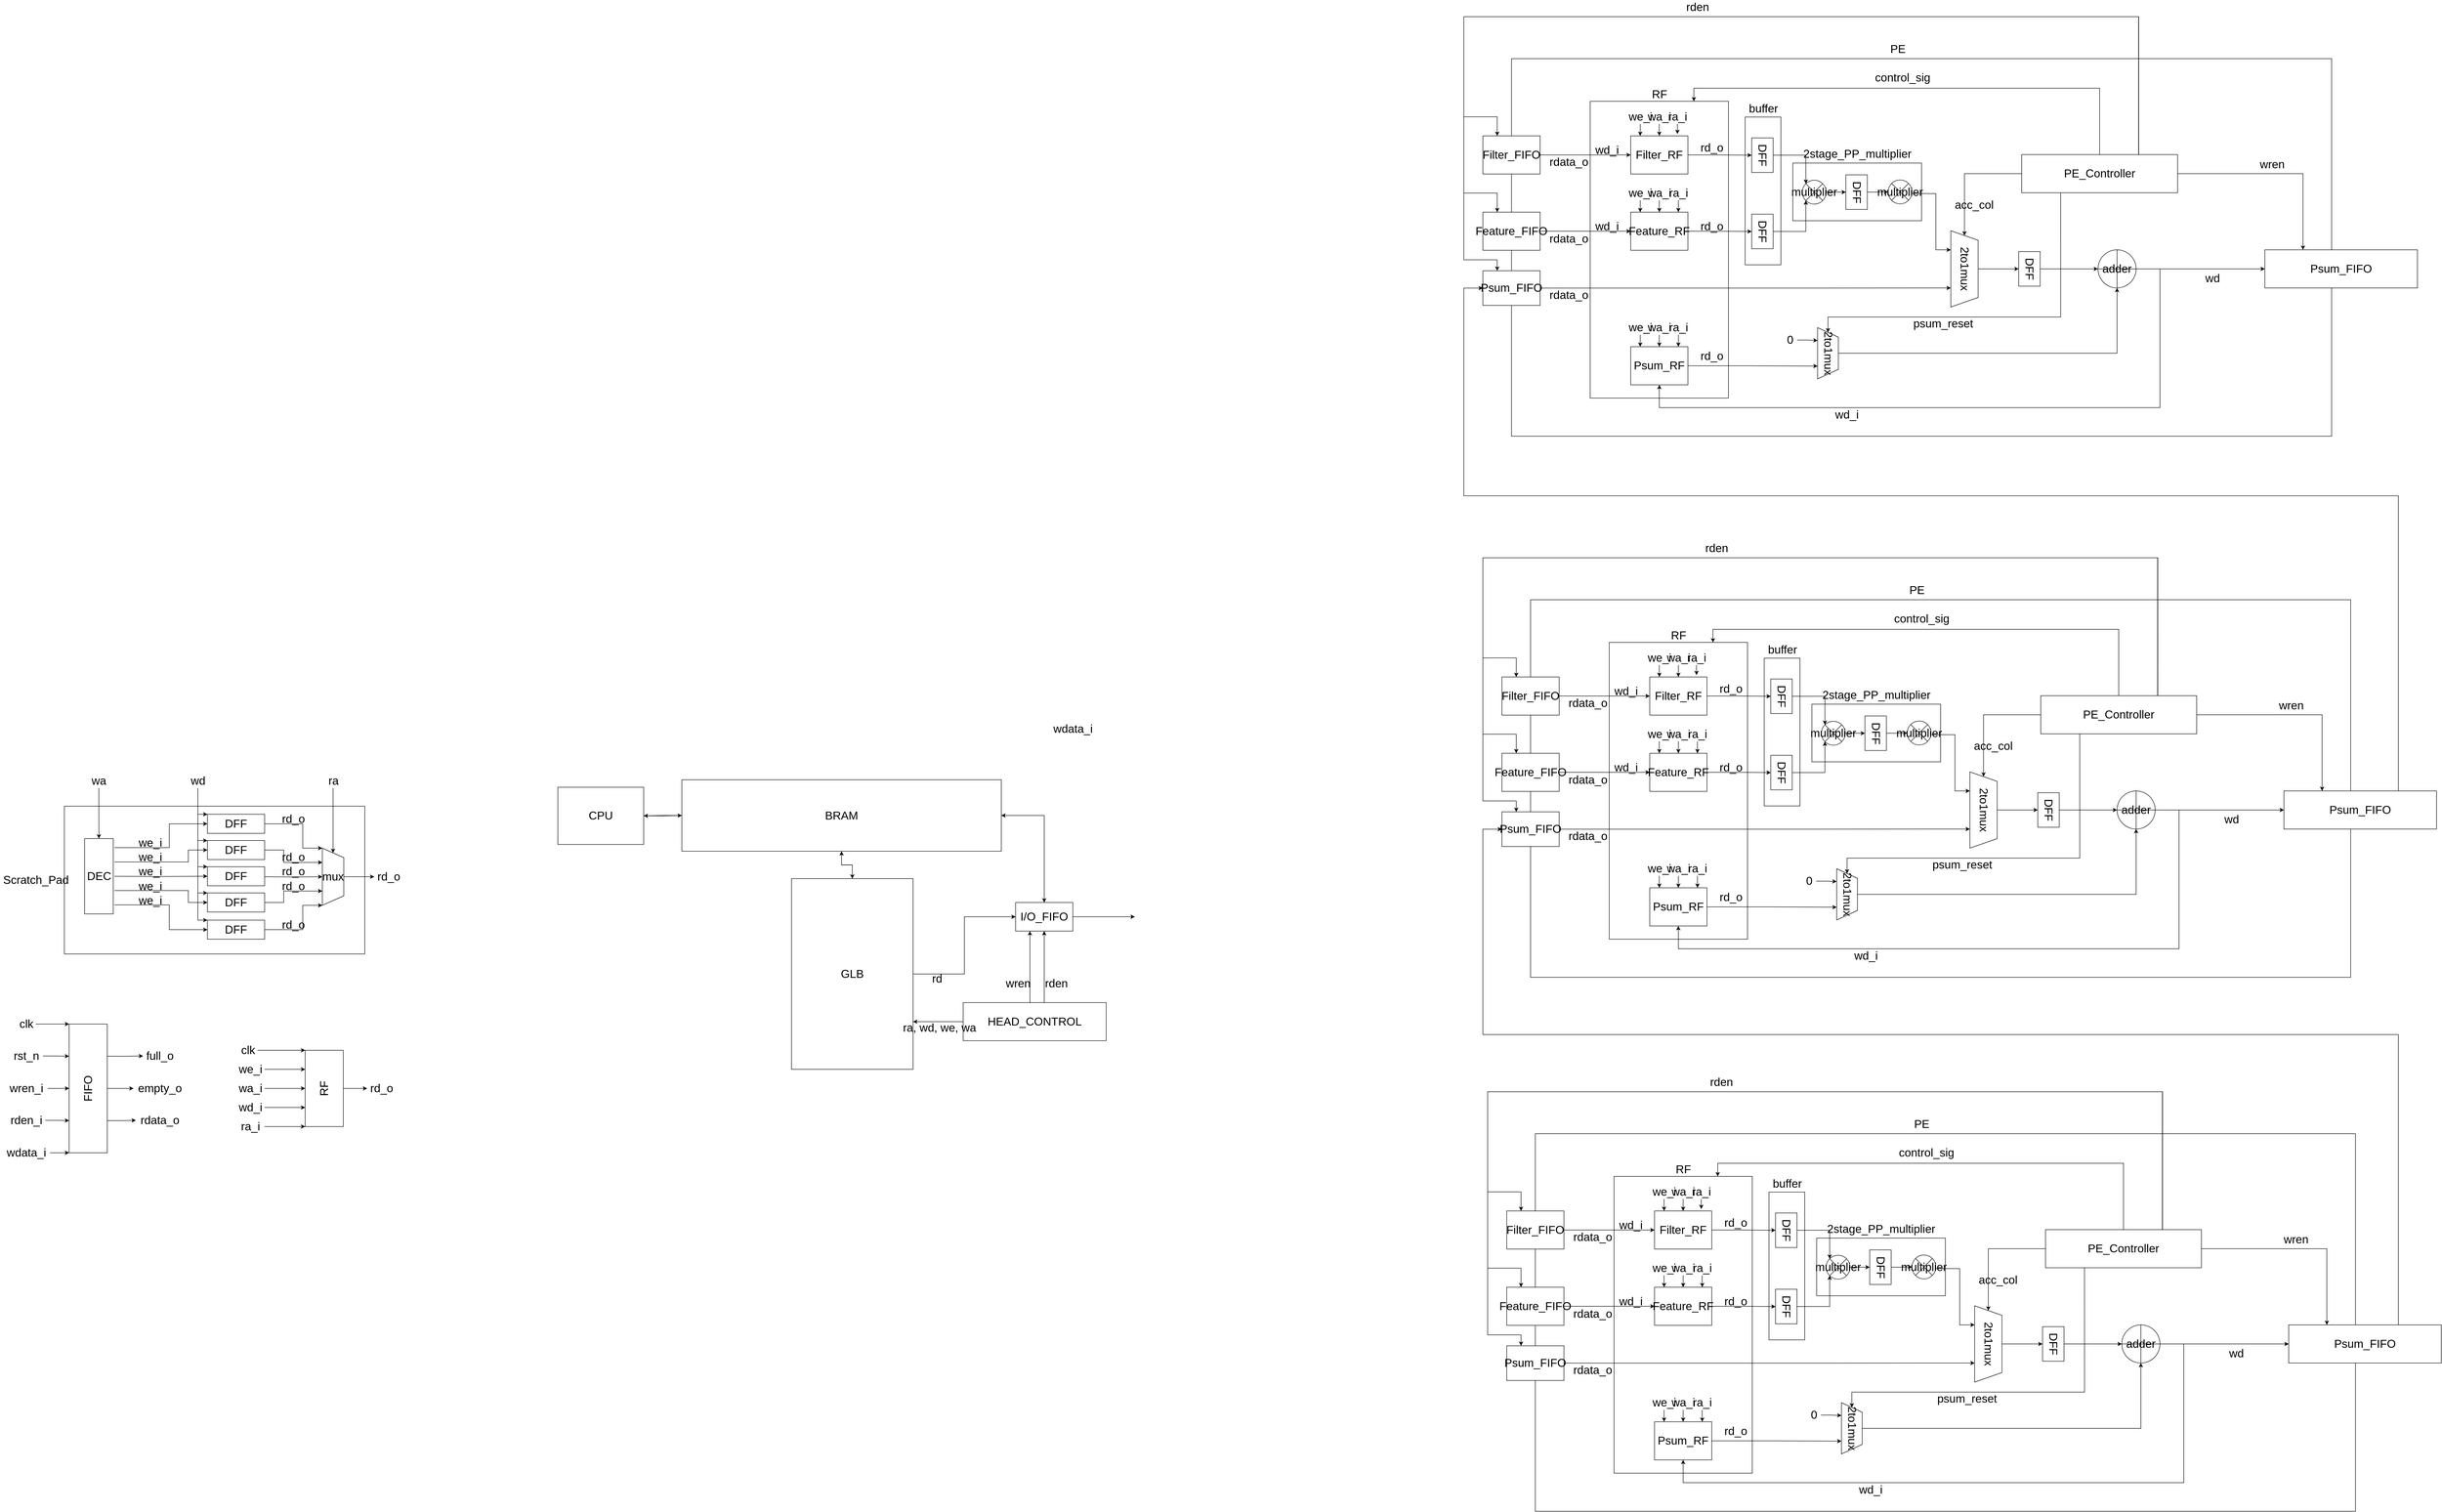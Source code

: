 <mxfile version="20.0.1" type="device"><diagram id="ClHz5DemHqHzd_9Uz0g5" name="Page-1"><mxGraphModel dx="6156" dy="3894" grid="1" gridSize="10" guides="1" tooltips="1" connect="1" arrows="1" fold="1" page="0" pageScale="1" pageWidth="1169" pageHeight="1654" math="0" shadow="0"><root><mxCell id="0"/><mxCell id="1" parent="0"/><mxCell id="yP8xy6b4qUGVuaRfVuGJ-88" value="" style="rounded=0;whiteSpace=wrap;html=1;fontSize=24;" vertex="1" parent="1"><mxGeometry x="-70" y="-122" width="1720" height="792" as="geometry"/></mxCell><mxCell id="yP8xy6b4qUGVuaRfVuGJ-85" value="" style="rounded=0;whiteSpace=wrap;html=1;fontSize=24;" vertex="1" parent="1"><mxGeometry x="95" y="-32.5" width="290" height="622.5" as="geometry"/></mxCell><mxCell id="yP8xy6b4qUGVuaRfVuGJ-69" value="" style="rounded=0;whiteSpace=wrap;html=1;fontSize=24;" vertex="1" parent="1"><mxGeometry x="420" y="0.5" width="75" height="310" as="geometry"/></mxCell><mxCell id="yP8xy6b4qUGVuaRfVuGJ-25" value="" style="rounded=0;whiteSpace=wrap;html=1;fontSize=24;" vertex="1" parent="1"><mxGeometry x="-3155" y="-809" width="630" height="310" as="geometry"/></mxCell><mxCell id="YlhcDTUAcdP8kSpqyQOk-161" value="" style="whiteSpace=wrap;html=1;fontSize=24;rounded=0;" parent="1" vertex="1"><mxGeometry x="520" y="97" width="270" height="121" as="geometry"/></mxCell><mxCell id="94a2racDDTuGO-RFMz66-88" style="edgeStyle=orthogonalEdgeStyle;orthogonalLoop=1;jettySize=auto;html=1;entryX=0.5;entryY=1;entryDx=0;entryDy=0;fontSize=24;rounded=0;" parent="1" source="EU0lng_azmRZBJbkWimH-1" target="94a2racDDTuGO-RFMz66-87" edge="1"><mxGeometry relative="1" as="geometry"/></mxCell><mxCell id="EU0lng_azmRZBJbkWimH-1" value="Filter_RF" style="whiteSpace=wrap;html=1;fontSize=24;rounded=0;" parent="1" vertex="1"><mxGeometry x="180" y="40" width="120" height="80" as="geometry"/></mxCell><mxCell id="YlhcDTUAcdP8kSpqyQOk-133" style="edgeStyle=orthogonalEdgeStyle;orthogonalLoop=1;jettySize=auto;html=1;entryX=0.5;entryY=1;entryDx=0;entryDy=0;fontSize=24;rounded=0;" parent="1" source="94a2racDDTuGO-RFMz66-1" target="YlhcDTUAcdP8kSpqyQOk-132" edge="1"><mxGeometry relative="1" as="geometry"/></mxCell><mxCell id="94a2racDDTuGO-RFMz66-1" value="multiplier" style="shape=sumEllipse;perimeter=ellipsePerimeter;whiteSpace=wrap;html=1;backgroundOutline=1;fontSize=24;rounded=0;" parent="1" vertex="1"><mxGeometry x="540" y="133" width="50" height="50" as="geometry"/></mxCell><mxCell id="yP8xy6b4qUGVuaRfVuGJ-77" style="edgeStyle=orthogonalEdgeStyle;rounded=0;orthogonalLoop=1;jettySize=auto;html=1;entryX=0.5;entryY=1;entryDx=0;entryDy=0;fontSize=24;" edge="1" parent="1" source="94a2racDDTuGO-RFMz66-2" target="yP8xy6b4qUGVuaRfVuGJ-1"><mxGeometry relative="1" as="geometry"><Array as="points"><mxPoint x="1290" y="319"/><mxPoint x="1290" y="610"/><mxPoint x="240" y="610"/></Array></mxGeometry></mxCell><mxCell id="yP8xy6b4qUGVuaRfVuGJ-84" style="edgeStyle=orthogonalEdgeStyle;rounded=0;orthogonalLoop=1;jettySize=auto;html=1;entryX=0;entryY=0.5;entryDx=0;entryDy=0;fontSize=24;" edge="1" parent="1" source="94a2racDDTuGO-RFMz66-2" target="94a2racDDTuGO-RFMz66-13"><mxGeometry relative="1" as="geometry"/></mxCell><mxCell id="94a2racDDTuGO-RFMz66-2" value="adder" style="shape=orEllipse;perimeter=ellipsePerimeter;whiteSpace=wrap;html=1;backgroundOutline=1;fontSize=24;rounded=0;" parent="1" vertex="1"><mxGeometry x="1160" y="278.99" width="80" height="80" as="geometry"/></mxCell><mxCell id="94a2racDDTuGO-RFMz66-90" style="edgeStyle=orthogonalEdgeStyle;orthogonalLoop=1;jettySize=auto;html=1;entryX=0.5;entryY=1;entryDx=0;entryDy=0;fontSize=24;rounded=0;" parent="1" source="94a2racDDTuGO-RFMz66-4" target="94a2racDDTuGO-RFMz66-89" edge="1"><mxGeometry relative="1" as="geometry"/></mxCell><mxCell id="94a2racDDTuGO-RFMz66-4" value="Feature_RF" style="whiteSpace=wrap;html=1;fontSize=24;rounded=0;" parent="1" vertex="1"><mxGeometry x="180" y="200" width="120" height="80" as="geometry"/></mxCell><mxCell id="yP8xy6b4qUGVuaRfVuGJ-352" style="edgeStyle=orthogonalEdgeStyle;rounded=0;orthogonalLoop=1;jettySize=auto;html=1;entryX=0.5;entryY=1;entryDx=0;entryDy=0;fontSize=24;fontStyle=1" edge="1" parent="1" source="94a2racDDTuGO-RFMz66-13" target="yP8xy6b4qUGVuaRfVuGJ-136"><mxGeometry relative="1" as="geometry"><Array as="points"><mxPoint x="1740" y="-330"/><mxPoint x="-180" y="-330"/><mxPoint x="-180" y="-761"/></Array></mxGeometry></mxCell><mxCell id="94a2racDDTuGO-RFMz66-13" value="Psum_FIFO" style="whiteSpace=wrap;html=1;fontSize=24;rounded=0;" parent="1" vertex="1"><mxGeometry x="1510" y="279" width="320" height="80" as="geometry"/></mxCell><mxCell id="94a2racDDTuGO-RFMz66-16" style="edgeStyle=orthogonalEdgeStyle;orthogonalLoop=1;jettySize=auto;html=1;fontSize=24;rounded=0;" parent="1" source="94a2racDDTuGO-RFMz66-14" target="94a2racDDTuGO-RFMz66-4" edge="1"><mxGeometry relative="1" as="geometry"/></mxCell><mxCell id="94a2racDDTuGO-RFMz66-14" value="Feature_FIFO" style="whiteSpace=wrap;html=1;fontSize=24;rounded=0;" parent="1" vertex="1"><mxGeometry x="-130" y="200" width="120" height="80" as="geometry"/></mxCell><mxCell id="94a2racDDTuGO-RFMz66-18" style="edgeStyle=orthogonalEdgeStyle;orthogonalLoop=1;jettySize=auto;html=1;fontSize=24;rounded=0;" parent="1" source="94a2racDDTuGO-RFMz66-17" target="EU0lng_azmRZBJbkWimH-1" edge="1"><mxGeometry relative="1" as="geometry"/></mxCell><mxCell id="94a2racDDTuGO-RFMz66-17" value="Filter_FIFO" style="whiteSpace=wrap;html=1;fontSize=24;rounded=0;" parent="1" vertex="1"><mxGeometry x="-130" y="40" width="120" height="80" as="geometry"/></mxCell><mxCell id="94a2racDDTuGO-RFMz66-33" style="edgeStyle=orthogonalEdgeStyle;orthogonalLoop=1;jettySize=auto;html=1;fontSize=24;rounded=0;" parent="1" source="94a2racDDTuGO-RFMz66-19" target="94a2racDDTuGO-RFMz66-25" edge="1"><mxGeometry relative="1" as="geometry"/></mxCell><mxCell id="94a2racDDTuGO-RFMz66-19" value="RF" style="whiteSpace=wrap;html=1;rotation=-90;fontSize=24;rounded=0;" parent="1" vertex="1"><mxGeometry x="-2690" y="-257" width="160" height="80" as="geometry"/></mxCell><mxCell id="94a2racDDTuGO-RFMz66-27" style="edgeStyle=orthogonalEdgeStyle;orthogonalLoop=1;jettySize=auto;html=1;entryX=1;entryY=0;entryDx=0;entryDy=0;fontSize=24;rounded=0;" parent="1" source="94a2racDDTuGO-RFMz66-20" target="94a2racDDTuGO-RFMz66-19" edge="1"><mxGeometry relative="1" as="geometry"><Array as="points"><mxPoint x="-2670" y="-297"/><mxPoint x="-2670" y="-297"/></Array></mxGeometry></mxCell><mxCell id="94a2racDDTuGO-RFMz66-20" value="clk" style="text;html=1;align=center;verticalAlign=middle;resizable=0;points=[];autosize=1;strokeColor=none;fillColor=none;fontSize=24;rounded=0;" parent="1" vertex="1"><mxGeometry x="-2790" y="-312" width="40" height="30" as="geometry"/></mxCell><mxCell id="94a2racDDTuGO-RFMz66-28" style="edgeStyle=orthogonalEdgeStyle;orthogonalLoop=1;jettySize=auto;html=1;entryX=0.75;entryY=0;entryDx=0;entryDy=0;fontSize=24;rounded=0;" parent="1" source="94a2racDDTuGO-RFMz66-21" target="94a2racDDTuGO-RFMz66-19" edge="1"><mxGeometry relative="1" as="geometry"/></mxCell><mxCell id="94a2racDDTuGO-RFMz66-21" value="we_i" style="text;html=1;align=center;verticalAlign=middle;resizable=0;points=[];autosize=1;strokeColor=none;fillColor=none;fontSize=24;rounded=0;" parent="1" vertex="1"><mxGeometry x="-2795" y="-272" width="60" height="30" as="geometry"/></mxCell><mxCell id="94a2racDDTuGO-RFMz66-29" style="edgeStyle=orthogonalEdgeStyle;orthogonalLoop=1;jettySize=auto;html=1;entryX=0.5;entryY=0;entryDx=0;entryDy=0;fontSize=24;rounded=0;" parent="1" source="94a2racDDTuGO-RFMz66-22" target="94a2racDDTuGO-RFMz66-19" edge="1"><mxGeometry relative="1" as="geometry"/></mxCell><mxCell id="94a2racDDTuGO-RFMz66-22" value="wa_i" style="text;html=1;align=center;verticalAlign=middle;resizable=0;points=[];autosize=1;strokeColor=none;fillColor=none;fontSize=24;rounded=0;" parent="1" vertex="1"><mxGeometry x="-2795" y="-232" width="60" height="30" as="geometry"/></mxCell><mxCell id="94a2racDDTuGO-RFMz66-30" style="edgeStyle=orthogonalEdgeStyle;orthogonalLoop=1;jettySize=auto;html=1;entryX=0.25;entryY=0;entryDx=0;entryDy=0;fontSize=24;rounded=0;" parent="1" source="94a2racDDTuGO-RFMz66-23" target="94a2racDDTuGO-RFMz66-19" edge="1"><mxGeometry relative="1" as="geometry"/></mxCell><mxCell id="94a2racDDTuGO-RFMz66-23" value="wd_i" style="text;html=1;align=center;verticalAlign=middle;resizable=0;points=[];autosize=1;strokeColor=none;fillColor=none;fontSize=24;rounded=0;" parent="1" vertex="1"><mxGeometry x="-2795" y="-192" width="60" height="30" as="geometry"/></mxCell><mxCell id="94a2racDDTuGO-RFMz66-31" style="edgeStyle=orthogonalEdgeStyle;orthogonalLoop=1;jettySize=auto;html=1;entryX=0;entryY=0;entryDx=0;entryDy=0;fontSize=24;rounded=0;" parent="1" source="94a2racDDTuGO-RFMz66-24" target="94a2racDDTuGO-RFMz66-19" edge="1"><mxGeometry relative="1" as="geometry"><Array as="points"><mxPoint x="-2670" y="-137"/><mxPoint x="-2670" y="-137"/></Array></mxGeometry></mxCell><mxCell id="94a2racDDTuGO-RFMz66-24" value="ra_i" style="text;html=1;align=center;verticalAlign=middle;resizable=0;points=[];autosize=1;strokeColor=none;fillColor=none;fontSize=24;rounded=0;" parent="1" vertex="1"><mxGeometry x="-2795" y="-152" width="60" height="30" as="geometry"/></mxCell><mxCell id="94a2racDDTuGO-RFMz66-25" value="rd_o" style="text;html=1;align=center;verticalAlign=middle;resizable=0;points=[];autosize=1;strokeColor=none;fillColor=none;fontSize=24;rounded=0;" parent="1" vertex="1"><mxGeometry x="-2520" y="-232" width="60" height="30" as="geometry"/></mxCell><mxCell id="94a2racDDTuGO-RFMz66-34" value="wd_i" style="text;html=1;align=center;verticalAlign=middle;resizable=0;points=[];autosize=1;strokeColor=none;fillColor=none;fontSize=24;rounded=0;" parent="1" vertex="1"><mxGeometry x="100" y="55" width="60" height="30" as="geometry"/></mxCell><mxCell id="94a2racDDTuGO-RFMz66-35" value="wd_i" style="text;html=1;align=center;verticalAlign=middle;resizable=0;points=[];autosize=1;strokeColor=none;fillColor=none;fontSize=24;rounded=0;" parent="1" vertex="1"><mxGeometry x="100" y="215" width="60" height="30" as="geometry"/></mxCell><mxCell id="94a2racDDTuGO-RFMz66-38" style="edgeStyle=orthogonalEdgeStyle;orthogonalLoop=1;jettySize=auto;html=1;entryX=0.5;entryY=0;entryDx=0;entryDy=0;fontSize=24;rounded=0;" parent="1" source="94a2racDDTuGO-RFMz66-36" edge="1"><mxGeometry relative="1" as="geometry"><mxPoint x="200" y="40" as="targetPoint"/></mxGeometry></mxCell><mxCell id="94a2racDDTuGO-RFMz66-36" value="we_i" style="text;html=1;align=center;verticalAlign=middle;resizable=0;points=[];autosize=1;strokeColor=none;fillColor=none;fontSize=24;rounded=0;" parent="1" vertex="1"><mxGeometry x="170" y="-15" width="60" height="30" as="geometry"/></mxCell><mxCell id="94a2racDDTuGO-RFMz66-39" style="edgeStyle=orthogonalEdgeStyle;orthogonalLoop=1;jettySize=auto;html=1;entryX=0.5;entryY=0;entryDx=0;entryDy=0;fontSize=24;rounded=0;" parent="1" source="94a2racDDTuGO-RFMz66-37" edge="1"><mxGeometry relative="1" as="geometry"><mxPoint x="200" y="200" as="targetPoint"/></mxGeometry></mxCell><mxCell id="94a2racDDTuGO-RFMz66-37" value="we_i" style="text;html=1;align=center;verticalAlign=middle;resizable=0;points=[];autosize=1;strokeColor=none;fillColor=none;fontSize=24;rounded=0;" parent="1" vertex="1"><mxGeometry x="170" y="145" width="60" height="30" as="geometry"/></mxCell><mxCell id="94a2racDDTuGO-RFMz66-46" style="edgeStyle=orthogonalEdgeStyle;orthogonalLoop=1;jettySize=auto;html=1;entryX=0.5;entryY=0;entryDx=0;entryDy=0;fontSize=24;rounded=0;" parent="1" source="94a2racDDTuGO-RFMz66-40" target="EU0lng_azmRZBJbkWimH-1" edge="1"><mxGeometry relative="1" as="geometry"/></mxCell><mxCell id="94a2racDDTuGO-RFMz66-40" value="wa_i" style="text;html=1;align=center;verticalAlign=middle;resizable=0;points=[];autosize=1;strokeColor=none;fillColor=none;fontSize=24;rounded=0;" parent="1" vertex="1"><mxGeometry x="210" y="-15" width="60" height="30" as="geometry"/></mxCell><mxCell id="94a2racDDTuGO-RFMz66-48" style="edgeStyle=orthogonalEdgeStyle;orthogonalLoop=1;jettySize=auto;html=1;entryX=0.817;entryY=-0.05;entryDx=0;entryDy=0;entryPerimeter=0;fontSize=24;rounded=0;" parent="1" source="94a2racDDTuGO-RFMz66-41" target="EU0lng_azmRZBJbkWimH-1" edge="1"><mxGeometry relative="1" as="geometry"/></mxCell><mxCell id="94a2racDDTuGO-RFMz66-41" value="ra_i" style="text;html=1;align=center;verticalAlign=middle;resizable=0;points=[];autosize=1;strokeColor=none;fillColor=none;fontSize=24;rounded=0;" parent="1" vertex="1"><mxGeometry x="248" y="-15" width="60" height="30" as="geometry"/></mxCell><mxCell id="94a2racDDTuGO-RFMz66-44" style="edgeStyle=orthogonalEdgeStyle;orthogonalLoop=1;jettySize=auto;html=1;entryX=0.5;entryY=0;entryDx=0;entryDy=0;fontSize=24;rounded=0;" parent="1" source="94a2racDDTuGO-RFMz66-42" target="94a2racDDTuGO-RFMz66-4" edge="1"><mxGeometry relative="1" as="geometry"/></mxCell><mxCell id="94a2racDDTuGO-RFMz66-42" value="wa_i" style="text;html=1;align=center;verticalAlign=middle;resizable=0;points=[];autosize=1;strokeColor=none;fillColor=none;fontSize=24;rounded=0;" parent="1" vertex="1"><mxGeometry x="210" y="145" width="60" height="30" as="geometry"/></mxCell><mxCell id="94a2racDDTuGO-RFMz66-45" style="edgeStyle=orthogonalEdgeStyle;orthogonalLoop=1;jettySize=auto;html=1;entryX=0.833;entryY=0;entryDx=0;entryDy=0;entryPerimeter=0;fontSize=24;rounded=0;" parent="1" source="94a2racDDTuGO-RFMz66-43" target="94a2racDDTuGO-RFMz66-4" edge="1"><mxGeometry relative="1" as="geometry"/></mxCell><mxCell id="94a2racDDTuGO-RFMz66-43" value="ra_i" style="text;html=1;align=center;verticalAlign=middle;resizable=0;points=[];autosize=1;strokeColor=none;fillColor=none;fontSize=24;rounded=0;" parent="1" vertex="1"><mxGeometry x="250" y="145" width="60" height="30" as="geometry"/></mxCell><mxCell id="94a2racDDTuGO-RFMz66-57" value="rd_o" style="text;html=1;align=center;verticalAlign=middle;resizable=0;points=[];autosize=1;strokeColor=none;fillColor=none;fontSize=24;rounded=0;" parent="1" vertex="1"><mxGeometry x="320" y="50" width="60" height="30" as="geometry"/></mxCell><mxCell id="94a2racDDTuGO-RFMz66-58" value="rd_o" style="text;html=1;align=center;verticalAlign=middle;resizable=0;points=[];autosize=1;strokeColor=none;fillColor=none;fontSize=24;rounded=0;" parent="1" vertex="1"><mxGeometry x="320" y="215" width="60" height="30" as="geometry"/></mxCell><mxCell id="yP8xy6b4qUGVuaRfVuGJ-87" style="edgeStyle=orthogonalEdgeStyle;rounded=0;orthogonalLoop=1;jettySize=auto;html=1;entryX=0.75;entryY=1;entryDx=0;entryDy=0;fontSize=24;" edge="1" parent="1" source="94a2racDDTuGO-RFMz66-62" target="94a2racDDTuGO-RFMz66-64"><mxGeometry relative="1" as="geometry"/></mxCell><mxCell id="94a2racDDTuGO-RFMz66-62" value="Psum_FIFO" style="whiteSpace=wrap;html=1;fontSize=24;rounded=0;direction=south;" parent="1" vertex="1"><mxGeometry x="-130" y="322.88" width="120" height="72.75" as="geometry"/></mxCell><mxCell id="yP8xy6b4qUGVuaRfVuGJ-12" style="edgeStyle=orthogonalEdgeStyle;rounded=0;orthogonalLoop=1;jettySize=auto;html=1;entryX=0.5;entryY=1;entryDx=0;entryDy=0;fontSize=24;" edge="1" parent="1" source="94a2racDDTuGO-RFMz66-64" target="yP8xy6b4qUGVuaRfVuGJ-11"><mxGeometry relative="1" as="geometry"/></mxCell><mxCell id="94a2racDDTuGO-RFMz66-64" value="2to1mux" style="shape=trapezoid;perimeter=trapezoidPerimeter;whiteSpace=wrap;html=1;fixedSize=1;rotation=90;fontSize=24;rounded=0;" parent="1" vertex="1"><mxGeometry x="800" y="290.37" width="160" height="57.25" as="geometry"/></mxCell><mxCell id="yP8xy6b4qUGVuaRfVuGJ-51" style="edgeStyle=orthogonalEdgeStyle;rounded=0;orthogonalLoop=1;jettySize=auto;html=1;entryX=0;entryY=0.5;entryDx=0;entryDy=0;fontSize=24;" edge="1" parent="1" source="94a2racDDTuGO-RFMz66-74" target="94a2racDDTuGO-RFMz66-64"><mxGeometry relative="1" as="geometry"/></mxCell><mxCell id="yP8xy6b4qUGVuaRfVuGJ-82" style="edgeStyle=orthogonalEdgeStyle;rounded=0;orthogonalLoop=1;jettySize=auto;html=1;exitX=0.25;exitY=1;exitDx=0;exitDy=0;entryX=0;entryY=0.5;entryDx=0;entryDy=0;fontSize=24;" edge="1" parent="1" source="94a2racDDTuGO-RFMz66-74" target="yP8xy6b4qUGVuaRfVuGJ-75"><mxGeometry relative="1" as="geometry"><Array as="points"><mxPoint x="1082" y="420"/><mxPoint x="594" y="420"/></Array></mxGeometry></mxCell><mxCell id="yP8xy6b4qUGVuaRfVuGJ-86" style="edgeStyle=orthogonalEdgeStyle;rounded=0;orthogonalLoop=1;jettySize=auto;html=1;entryX=0.75;entryY=0;entryDx=0;entryDy=0;fontSize=24;" edge="1" parent="1" source="94a2racDDTuGO-RFMz66-74" target="yP8xy6b4qUGVuaRfVuGJ-85"><mxGeometry relative="1" as="geometry"><Array as="points"><mxPoint x="1163" y="-60"/><mxPoint x="313" y="-60"/></Array></mxGeometry></mxCell><mxCell id="yP8xy6b4qUGVuaRfVuGJ-90" style="edgeStyle=orthogonalEdgeStyle;rounded=0;orthogonalLoop=1;jettySize=auto;html=1;entryX=0.25;entryY=0;entryDx=0;entryDy=0;fontSize=24;" edge="1" parent="1" source="94a2racDDTuGO-RFMz66-74" target="94a2racDDTuGO-RFMz66-13"><mxGeometry relative="1" as="geometry"/></mxCell><mxCell id="yP8xy6b4qUGVuaRfVuGJ-91" style="edgeStyle=orthogonalEdgeStyle;rounded=0;orthogonalLoop=1;jettySize=auto;html=1;entryX=0.25;entryY=0;entryDx=0;entryDy=0;fontSize=24;exitX=0.75;exitY=0;exitDx=0;exitDy=0;" edge="1" parent="1" source="94a2racDDTuGO-RFMz66-74" target="94a2racDDTuGO-RFMz66-17"><mxGeometry relative="1" as="geometry"><Array as="points"><mxPoint x="1245" y="-210"/><mxPoint x="-170" y="-210"/><mxPoint x="-170"/><mxPoint x="-100"/></Array></mxGeometry></mxCell><mxCell id="yP8xy6b4qUGVuaRfVuGJ-92" style="edgeStyle=orthogonalEdgeStyle;rounded=0;orthogonalLoop=1;jettySize=auto;html=1;exitX=0.75;exitY=0;exitDx=0;exitDy=0;entryX=0.25;entryY=0;entryDx=0;entryDy=0;fontSize=24;" edge="1" parent="1" source="94a2racDDTuGO-RFMz66-74" target="94a2racDDTuGO-RFMz66-14"><mxGeometry relative="1" as="geometry"><Array as="points"><mxPoint x="1245" y="-210"/><mxPoint x="-170" y="-210"/><mxPoint x="-170" y="160"/><mxPoint x="-100" y="160"/></Array></mxGeometry></mxCell><mxCell id="yP8xy6b4qUGVuaRfVuGJ-94" style="edgeStyle=orthogonalEdgeStyle;rounded=0;orthogonalLoop=1;jettySize=auto;html=1;exitX=0.75;exitY=0;exitDx=0;exitDy=0;entryX=0;entryY=0.75;entryDx=0;entryDy=0;fontSize=24;" edge="1" parent="1" source="94a2racDDTuGO-RFMz66-74" target="94a2racDDTuGO-RFMz66-62"><mxGeometry relative="1" as="geometry"><Array as="points"><mxPoint x="1245" y="-210"/><mxPoint x="-170" y="-210"/><mxPoint x="-170" y="300"/><mxPoint x="-100" y="300"/></Array></mxGeometry></mxCell><mxCell id="94a2racDDTuGO-RFMz66-74" value="PE_Controller" style="whiteSpace=wrap;html=1;fontSize=24;rounded=0;" parent="1" vertex="1"><mxGeometry x="1000" y="79.25" width="327" height="80" as="geometry"/></mxCell><mxCell id="YlhcDTUAcdP8kSpqyQOk-135" style="edgeStyle=orthogonalEdgeStyle;orthogonalLoop=1;jettySize=auto;html=1;entryX=0;entryY=0;entryDx=0;entryDy=0;fontSize=24;rounded=0;" parent="1" source="94a2racDDTuGO-RFMz66-87" target="94a2racDDTuGO-RFMz66-1" edge="1"><mxGeometry relative="1" as="geometry"/></mxCell><mxCell id="94a2racDDTuGO-RFMz66-87" value="DFF" style="whiteSpace=wrap;html=1;rotation=90;fontSize=24;rounded=0;" parent="1" vertex="1"><mxGeometry x="420" y="58" width="72.5" height="45" as="geometry"/></mxCell><mxCell id="YlhcDTUAcdP8kSpqyQOk-136" style="edgeStyle=orthogonalEdgeStyle;orthogonalLoop=1;jettySize=auto;html=1;entryX=0;entryY=1;entryDx=0;entryDy=0;fontSize=24;rounded=0;" parent="1" source="94a2racDDTuGO-RFMz66-89" target="94a2racDDTuGO-RFMz66-1" edge="1"><mxGeometry relative="1" as="geometry"/></mxCell><mxCell id="94a2racDDTuGO-RFMz66-89" value="DFF" style="whiteSpace=wrap;html=1;rotation=90;fontSize=24;rounded=0;" parent="1" vertex="1"><mxGeometry x="420" y="218" width="72.5" height="45" as="geometry"/></mxCell><mxCell id="YlhcDTUAcdP8kSpqyQOk-14" style="edgeStyle=orthogonalEdgeStyle;orthogonalLoop=1;jettySize=auto;html=1;exitX=0.75;exitY=1;exitDx=0;exitDy=0;fontSize=24;rounded=0;" parent="1" source="YlhcDTUAcdP8kSpqyQOk-1" target="YlhcDTUAcdP8kSpqyQOk-8" edge="1"><mxGeometry relative="1" as="geometry"/></mxCell><mxCell id="YlhcDTUAcdP8kSpqyQOk-15" style="edgeStyle=orthogonalEdgeStyle;orthogonalLoop=1;jettySize=auto;html=1;exitX=0.5;exitY=1;exitDx=0;exitDy=0;fontSize=24;rounded=0;" parent="1" source="YlhcDTUAcdP8kSpqyQOk-1" target="YlhcDTUAcdP8kSpqyQOk-9" edge="1"><mxGeometry relative="1" as="geometry"/></mxCell><mxCell id="YlhcDTUAcdP8kSpqyQOk-16" style="edgeStyle=orthogonalEdgeStyle;orthogonalLoop=1;jettySize=auto;html=1;exitX=0.25;exitY=1;exitDx=0;exitDy=0;fontSize=24;rounded=0;" parent="1" source="YlhcDTUAcdP8kSpqyQOk-1" target="YlhcDTUAcdP8kSpqyQOk-13" edge="1"><mxGeometry relative="1" as="geometry"/></mxCell><mxCell id="YlhcDTUAcdP8kSpqyQOk-1" value="FIFO" style="whiteSpace=wrap;html=1;rotation=-90;fontSize=24;rounded=0;" parent="1" vertex="1"><mxGeometry x="-3240" y="-257" width="270" height="80" as="geometry"/></mxCell><mxCell id="YlhcDTUAcdP8kSpqyQOk-17" style="edgeStyle=orthogonalEdgeStyle;orthogonalLoop=1;jettySize=auto;html=1;entryX=1;entryY=0;entryDx=0;entryDy=0;fontSize=24;rounded=0;" parent="1" source="YlhcDTUAcdP8kSpqyQOk-4" target="YlhcDTUAcdP8kSpqyQOk-1" edge="1"><mxGeometry relative="1" as="geometry"><Array as="points"><mxPoint x="-3165" y="-352"/><mxPoint x="-3165" y="-352"/></Array></mxGeometry></mxCell><mxCell id="YlhcDTUAcdP8kSpqyQOk-4" value="clk" style="text;html=1;align=center;verticalAlign=middle;resizable=0;points=[];autosize=1;strokeColor=none;fillColor=none;fontSize=24;rounded=0;" parent="1" vertex="1"><mxGeometry x="-3255" y="-367" width="40" height="30" as="geometry"/></mxCell><mxCell id="YlhcDTUAcdP8kSpqyQOk-19" style="edgeStyle=orthogonalEdgeStyle;orthogonalLoop=1;jettySize=auto;html=1;entryX=0.75;entryY=0;entryDx=0;entryDy=0;fontSize=24;rounded=0;" parent="1" source="YlhcDTUAcdP8kSpqyQOk-5" target="YlhcDTUAcdP8kSpqyQOk-1" edge="1"><mxGeometry relative="1" as="geometry"/></mxCell><mxCell id="YlhcDTUAcdP8kSpqyQOk-5" value="rst_n" style="text;html=1;align=center;verticalAlign=middle;resizable=0;points=[];autosize=1;strokeColor=none;fillColor=none;fontSize=24;rounded=0;" parent="1" vertex="1"><mxGeometry x="-3270" y="-300" width="70" height="30" as="geometry"/></mxCell><mxCell id="YlhcDTUAcdP8kSpqyQOk-20" style="edgeStyle=orthogonalEdgeStyle;orthogonalLoop=1;jettySize=auto;html=1;fontSize=24;rounded=0;" parent="1" source="YlhcDTUAcdP8kSpqyQOk-6" target="YlhcDTUAcdP8kSpqyQOk-1" edge="1"><mxGeometry relative="1" as="geometry"/></mxCell><mxCell id="YlhcDTUAcdP8kSpqyQOk-6" value="wren_i" style="text;html=1;align=center;verticalAlign=middle;resizable=0;points=[];autosize=1;strokeColor=none;fillColor=none;fontSize=24;rounded=0;" parent="1" vertex="1"><mxGeometry x="-3280" y="-232" width="90" height="30" as="geometry"/></mxCell><mxCell id="YlhcDTUAcdP8kSpqyQOk-21" style="edgeStyle=orthogonalEdgeStyle;orthogonalLoop=1;jettySize=auto;html=1;entryX=0.25;entryY=0;entryDx=0;entryDy=0;fontSize=24;rounded=0;" parent="1" source="YlhcDTUAcdP8kSpqyQOk-7" target="YlhcDTUAcdP8kSpqyQOk-1" edge="1"><mxGeometry relative="1" as="geometry"/></mxCell><mxCell id="YlhcDTUAcdP8kSpqyQOk-7" value="rden_i" style="text;html=1;align=center;verticalAlign=middle;resizable=0;points=[];autosize=1;strokeColor=none;fillColor=none;fontSize=24;rounded=0;" parent="1" vertex="1"><mxGeometry x="-3275" y="-165" width="80" height="30" as="geometry"/></mxCell><mxCell id="YlhcDTUAcdP8kSpqyQOk-8" value="full_o" style="text;html=1;align=center;verticalAlign=middle;resizable=0;points=[];autosize=1;strokeColor=none;fillColor=none;fontSize=24;rounded=0;" parent="1" vertex="1"><mxGeometry x="-2990" y="-300" width="70" height="30" as="geometry"/></mxCell><mxCell id="YlhcDTUAcdP8kSpqyQOk-9" value="empty_o" style="text;html=1;align=center;verticalAlign=middle;resizable=0;points=[];autosize=1;strokeColor=none;fillColor=none;fontSize=24;rounded=0;" parent="1" vertex="1"><mxGeometry x="-3010" y="-232" width="110" height="30" as="geometry"/></mxCell><mxCell id="YlhcDTUAcdP8kSpqyQOk-22" style="edgeStyle=orthogonalEdgeStyle;orthogonalLoop=1;jettySize=auto;html=1;entryX=0;entryY=0;entryDx=0;entryDy=0;fontSize=24;rounded=0;" parent="1" source="YlhcDTUAcdP8kSpqyQOk-12" target="YlhcDTUAcdP8kSpqyQOk-1" edge="1"><mxGeometry relative="1" as="geometry"><Array as="points"><mxPoint x="-3165" y="-82"/><mxPoint x="-3165" y="-82"/></Array></mxGeometry></mxCell><mxCell id="YlhcDTUAcdP8kSpqyQOk-12" value="wdata_i" style="text;html=1;align=center;verticalAlign=middle;resizable=0;points=[];autosize=1;strokeColor=none;fillColor=none;fontSize=24;rounded=0;" parent="1" vertex="1"><mxGeometry x="-3285" y="-97" width="100" height="30" as="geometry"/></mxCell><mxCell id="YlhcDTUAcdP8kSpqyQOk-13" value="rdata_o" style="text;html=1;align=center;verticalAlign=middle;resizable=0;points=[];autosize=1;strokeColor=none;fillColor=none;rotation=0;fontSize=24;rounded=0;" parent="1" vertex="1"><mxGeometry x="-3005" y="-165" width="100" height="30" as="geometry"/></mxCell><mxCell id="YlhcDTUAcdP8kSpqyQOk-40" style="edgeStyle=orthogonalEdgeStyle;orthogonalLoop=1;jettySize=auto;html=1;entryX=1;entryY=0.5;entryDx=0;entryDy=0;fontSize=24;rounded=0;" parent="1" source="YlhcDTUAcdP8kSpqyQOk-27" target="YlhcDTUAcdP8kSpqyQOk-37" edge="1"><mxGeometry relative="1" as="geometry"><Array as="points"><mxPoint x="-1100" y="-789"/></Array></mxGeometry></mxCell><mxCell id="yP8xy6b4qUGVuaRfVuGJ-96" style="edgeStyle=orthogonalEdgeStyle;rounded=0;orthogonalLoop=1;jettySize=auto;html=1;fontSize=24;" edge="1" parent="1" source="YlhcDTUAcdP8kSpqyQOk-27"><mxGeometry relative="1" as="geometry"><mxPoint x="-910" y="-577" as="targetPoint"/></mxGeometry></mxCell><mxCell id="YlhcDTUAcdP8kSpqyQOk-27" value="I/O_FIFO" style="whiteSpace=wrap;html=1;fontSize=24;rounded=0;" parent="1" vertex="1"><mxGeometry x="-1160" y="-607" width="120" height="60" as="geometry"/></mxCell><mxCell id="YlhcDTUAcdP8kSpqyQOk-117" style="edgeStyle=orthogonalEdgeStyle;orthogonalLoop=1;jettySize=auto;html=1;entryX=0.5;entryY=1;entryDx=0;entryDy=0;fontSize=24;rounded=0;" parent="1" source="YlhcDTUAcdP8kSpqyQOk-31" target="YlhcDTUAcdP8kSpqyQOk-37" edge="1"><mxGeometry relative="1" as="geometry"/></mxCell><mxCell id="YlhcDTUAcdP8kSpqyQOk-120" style="edgeStyle=orthogonalEdgeStyle;orthogonalLoop=1;jettySize=auto;html=1;entryX=0;entryY=0.5;entryDx=0;entryDy=0;fontSize=24;rounded=0;" parent="1" source="YlhcDTUAcdP8kSpqyQOk-31" target="YlhcDTUAcdP8kSpqyQOk-27" edge="1"><mxGeometry relative="1" as="geometry"/></mxCell><mxCell id="YlhcDTUAcdP8kSpqyQOk-31" value="GLB" style="whiteSpace=wrap;html=1;fontSize=24;rounded=0;" parent="1" vertex="1"><mxGeometry x="-1630" y="-657" width="255" height="400" as="geometry"/></mxCell><mxCell id="YlhcDTUAcdP8kSpqyQOk-38" style="edgeStyle=orthogonalEdgeStyle;orthogonalLoop=1;jettySize=auto;html=1;entryX=0.5;entryY=0;entryDx=0;entryDy=0;fontSize=24;rounded=0;" parent="1" source="YlhcDTUAcdP8kSpqyQOk-37" target="YlhcDTUAcdP8kSpqyQOk-27" edge="1"><mxGeometry relative="1" as="geometry"/></mxCell><mxCell id="YlhcDTUAcdP8kSpqyQOk-43" style="edgeStyle=orthogonalEdgeStyle;orthogonalLoop=1;jettySize=auto;html=1;entryX=1;entryY=0.5;entryDx=0;entryDy=0;fontSize=24;rounded=0;" parent="1" source="YlhcDTUAcdP8kSpqyQOk-37" target="YlhcDTUAcdP8kSpqyQOk-41" edge="1"><mxGeometry relative="1" as="geometry"/></mxCell><mxCell id="YlhcDTUAcdP8kSpqyQOk-116" style="edgeStyle=orthogonalEdgeStyle;orthogonalLoop=1;jettySize=auto;html=1;exitX=0.5;exitY=1;exitDx=0;exitDy=0;entryX=0.5;entryY=0;entryDx=0;entryDy=0;fontSize=24;rounded=0;" parent="1" source="YlhcDTUAcdP8kSpqyQOk-37" target="YlhcDTUAcdP8kSpqyQOk-31" edge="1"><mxGeometry relative="1" as="geometry"/></mxCell><mxCell id="YlhcDTUAcdP8kSpqyQOk-37" value="BRAM" style="whiteSpace=wrap;html=1;fontSize=24;rounded=0;" parent="1" vertex="1"><mxGeometry x="-1860" y="-864.5" width="670" height="150" as="geometry"/></mxCell><mxCell id="YlhcDTUAcdP8kSpqyQOk-42" style="edgeStyle=orthogonalEdgeStyle;orthogonalLoop=1;jettySize=auto;html=1;entryX=0;entryY=0.5;entryDx=0;entryDy=0;fontSize=24;rounded=0;" parent="1" source="YlhcDTUAcdP8kSpqyQOk-41" target="YlhcDTUAcdP8kSpqyQOk-37" edge="1"><mxGeometry relative="1" as="geometry"/></mxCell><mxCell id="YlhcDTUAcdP8kSpqyQOk-41" value="CPU" style="whiteSpace=wrap;html=1;fontSize=24;rounded=0;" parent="1" vertex="1"><mxGeometry x="-2120" y="-848.75" width="180" height="120" as="geometry"/></mxCell><mxCell id="YlhcDTUAcdP8kSpqyQOk-44" value="wdata_i" style="text;html=1;align=center;verticalAlign=middle;resizable=0;points=[];autosize=1;strokeColor=none;fillColor=none;fontSize=24;rounded=0;" parent="1" vertex="1"><mxGeometry x="-1090" y="-986.25" width="100" height="30" as="geometry"/></mxCell><mxCell id="YlhcDTUAcdP8kSpqyQOk-45" value="rdata_o" style="text;html=1;align=center;verticalAlign=middle;resizable=0;points=[];autosize=1;strokeColor=none;fillColor=none;rotation=0;fontSize=24;rounded=0;" parent="1" vertex="1"><mxGeometry y="80" width="100" height="30" as="geometry"/></mxCell><mxCell id="YlhcDTUAcdP8kSpqyQOk-46" value="rdata_o" style="text;html=1;align=center;verticalAlign=middle;resizable=0;points=[];autosize=1;strokeColor=none;fillColor=none;rotation=0;fontSize=24;rounded=0;" parent="1" vertex="1"><mxGeometry y="240.5" width="100" height="30" as="geometry"/></mxCell><mxCell id="YlhcDTUAcdP8kSpqyQOk-47" value="rdata_o" style="text;html=1;align=center;verticalAlign=middle;resizable=0;points=[];autosize=1;strokeColor=none;fillColor=none;rotation=0;fontSize=24;rounded=0;" parent="1" vertex="1"><mxGeometry y="358.99" width="100" height="30" as="geometry"/></mxCell><mxCell id="YlhcDTUAcdP8kSpqyQOk-53" style="edgeStyle=orthogonalEdgeStyle;orthogonalLoop=1;jettySize=auto;html=1;entryX=0.5;entryY=1;entryDx=0;entryDy=0;fontSize=24;rounded=0;" parent="1" target="YlhcDTUAcdP8kSpqyQOk-49" edge="1"><mxGeometry relative="1" as="geometry"><mxPoint x="-2735.0" y="-661" as="sourcePoint"/></mxGeometry></mxCell><mxCell id="YlhcDTUAcdP8kSpqyQOk-56" style="edgeStyle=orthogonalEdgeStyle;orthogonalLoop=1;jettySize=auto;html=1;exitX=0.5;exitY=0;exitDx=0;exitDy=0;fontSize=24;rounded=0;" parent="1" source="YlhcDTUAcdP8kSpqyQOk-49" target="YlhcDTUAcdP8kSpqyQOk-55" edge="1"><mxGeometry relative="1" as="geometry"/></mxCell><mxCell id="YlhcDTUAcdP8kSpqyQOk-49" value="mux" style="shape=trapezoid;perimeter=trapezoidPerimeter;whiteSpace=wrap;html=1;fixedSize=1;direction=south;fontSize=24;rounded=0;" parent="1" vertex="1"><mxGeometry x="-2614" y="-721" width="45" height="120" as="geometry"/></mxCell><mxCell id="YlhcDTUAcdP8kSpqyQOk-68" style="edgeStyle=orthogonalEdgeStyle;orthogonalLoop=1;jettySize=auto;html=1;exitX=1;exitY=1;exitDx=0;exitDy=0;entryX=0;entryY=0.5;entryDx=0;entryDy=0;fontSize=24;rounded=0;" parent="1" target="YlhcDTUAcdP8kSpqyQOk-61" edge="1"><mxGeometry relative="1" as="geometry"><Array as="points"><mxPoint x="-2935" y="-722"/><mxPoint x="-2935" y="-772"/></Array><mxPoint x="-3050" y="-722" as="sourcePoint"/></mxGeometry></mxCell><mxCell id="YlhcDTUAcdP8kSpqyQOk-69" style="edgeStyle=orthogonalEdgeStyle;orthogonalLoop=1;jettySize=auto;html=1;exitX=0.75;exitY=1;exitDx=0;exitDy=0;entryX=0;entryY=0.5;entryDx=0;entryDy=0;fontSize=24;rounded=0;" parent="1" target="YlhcDTUAcdP8kSpqyQOk-58" edge="1"><mxGeometry relative="1" as="geometry"><Array as="points"><mxPoint x="-2895" y="-692"/><mxPoint x="-2895" y="-717"/></Array><mxPoint x="-3050" y="-692" as="sourcePoint"/></mxGeometry></mxCell><mxCell id="YlhcDTUAcdP8kSpqyQOk-71" style="edgeStyle=orthogonalEdgeStyle;orthogonalLoop=1;jettySize=auto;html=1;exitX=0.5;exitY=1;exitDx=0;exitDy=0;entryX=0;entryY=0.5;entryDx=0;entryDy=0;fontSize=24;rounded=0;" parent="1" target="YlhcDTUAcdP8kSpqyQOk-57" edge="1"><mxGeometry relative="1" as="geometry"><mxPoint x="-3050" y="-662" as="sourcePoint"/></mxGeometry></mxCell><mxCell id="YlhcDTUAcdP8kSpqyQOk-72" style="edgeStyle=orthogonalEdgeStyle;orthogonalLoop=1;jettySize=auto;html=1;exitX=0.25;exitY=1;exitDx=0;exitDy=0;entryX=0;entryY=0.5;entryDx=0;entryDy=0;fontSize=24;rounded=0;" parent="1" target="YlhcDTUAcdP8kSpqyQOk-59" edge="1"><mxGeometry relative="1" as="geometry"><Array as="points"><mxPoint x="-2895" y="-632"/><mxPoint x="-2895" y="-607"/></Array><mxPoint x="-3050" y="-632" as="sourcePoint"/></mxGeometry></mxCell><mxCell id="YlhcDTUAcdP8kSpqyQOk-73" style="edgeStyle=orthogonalEdgeStyle;orthogonalLoop=1;jettySize=auto;html=1;exitX=0;exitY=1;exitDx=0;exitDy=0;entryX=0;entryY=0.5;entryDx=0;entryDy=0;fontSize=24;rounded=0;" parent="1" target="YlhcDTUAcdP8kSpqyQOk-60" edge="1"><mxGeometry relative="1" as="geometry"><Array as="points"><mxPoint x="-2935" y="-602"/><mxPoint x="-2935" y="-550"/></Array><mxPoint x="-3050" y="-602" as="sourcePoint"/></mxGeometry></mxCell><mxCell id="YlhcDTUAcdP8kSpqyQOk-54" value="we_i" style="text;html=1;align=center;verticalAlign=middle;resizable=0;points=[];autosize=1;strokeColor=none;fillColor=none;fontSize=24;rounded=0;" parent="1" vertex="1"><mxGeometry x="-3005" y="-747" width="60" height="30" as="geometry"/></mxCell><mxCell id="YlhcDTUAcdP8kSpqyQOk-55" value="rd_o" style="text;html=1;align=center;verticalAlign=middle;resizable=0;points=[];autosize=1;strokeColor=none;fillColor=none;fontSize=24;rounded=0;" parent="1" vertex="1"><mxGeometry x="-2505" y="-676" width="60" height="30" as="geometry"/></mxCell><mxCell id="YlhcDTUAcdP8kSpqyQOk-57" value="DFF" style="whiteSpace=wrap;html=1;fontSize=24;rounded=0;" parent="1" vertex="1"><mxGeometry x="-2855" y="-682" width="120" height="40" as="geometry"/></mxCell><mxCell id="YlhcDTUAcdP8kSpqyQOk-63" style="edgeStyle=orthogonalEdgeStyle;orthogonalLoop=1;jettySize=auto;html=1;entryX=0.25;entryY=1;entryDx=0;entryDy=0;fontSize=24;rounded=0;" parent="1" source="YlhcDTUAcdP8kSpqyQOk-58" target="YlhcDTUAcdP8kSpqyQOk-49" edge="1"><mxGeometry relative="1" as="geometry"><Array as="points"><mxPoint x="-2695" y="-717"/><mxPoint x="-2695" y="-691"/></Array></mxGeometry></mxCell><mxCell id="YlhcDTUAcdP8kSpqyQOk-58" value="DFF" style="whiteSpace=wrap;html=1;fontSize=24;rounded=0;" parent="1" vertex="1"><mxGeometry x="-2855" y="-737" width="120" height="40" as="geometry"/></mxCell><mxCell id="YlhcDTUAcdP8kSpqyQOk-64" style="edgeStyle=orthogonalEdgeStyle;orthogonalLoop=1;jettySize=auto;html=1;entryX=0.75;entryY=1;entryDx=0;entryDy=0;fontSize=24;rounded=0;" parent="1" source="YlhcDTUAcdP8kSpqyQOk-59" target="YlhcDTUAcdP8kSpqyQOk-49" edge="1"><mxGeometry relative="1" as="geometry"><Array as="points"><mxPoint x="-2695" y="-607"/><mxPoint x="-2695" y="-631"/></Array></mxGeometry></mxCell><mxCell id="YlhcDTUAcdP8kSpqyQOk-59" value="DFF" style="whiteSpace=wrap;html=1;fontSize=24;rounded=0;" parent="1" vertex="1"><mxGeometry x="-2855" y="-627" width="120" height="40" as="geometry"/></mxCell><mxCell id="YlhcDTUAcdP8kSpqyQOk-65" style="edgeStyle=orthogonalEdgeStyle;orthogonalLoop=1;jettySize=auto;html=1;entryX=1;entryY=1;entryDx=0;entryDy=0;fontSize=24;rounded=0;" parent="1" source="YlhcDTUAcdP8kSpqyQOk-60" target="YlhcDTUAcdP8kSpqyQOk-49" edge="1"><mxGeometry relative="1" as="geometry"><Array as="points"><mxPoint x="-2655" y="-550"/><mxPoint x="-2655" y="-601"/></Array></mxGeometry></mxCell><mxCell id="YlhcDTUAcdP8kSpqyQOk-60" value="DFF" style="whiteSpace=wrap;html=1;fontSize=24;rounded=0;" parent="1" vertex="1"><mxGeometry x="-2855" y="-570" width="120" height="40" as="geometry"/></mxCell><mxCell id="YlhcDTUAcdP8kSpqyQOk-62" style="edgeStyle=orthogonalEdgeStyle;orthogonalLoop=1;jettySize=auto;html=1;exitX=1;exitY=0.5;exitDx=0;exitDy=0;entryX=0;entryY=1;entryDx=0;entryDy=0;fontSize=24;rounded=0;" parent="1" source="YlhcDTUAcdP8kSpqyQOk-61" target="YlhcDTUAcdP8kSpqyQOk-49" edge="1"><mxGeometry relative="1" as="geometry"><Array as="points"><mxPoint x="-2655" y="-772"/><mxPoint x="-2655" y="-721"/></Array></mxGeometry></mxCell><mxCell id="YlhcDTUAcdP8kSpqyQOk-61" value="DFF" style="whiteSpace=wrap;html=1;fontSize=24;rounded=0;" parent="1" vertex="1"><mxGeometry x="-2855" y="-792" width="120" height="40" as="geometry"/></mxCell><mxCell id="YlhcDTUAcdP8kSpqyQOk-76" value="we_i" style="text;html=1;align=center;verticalAlign=middle;resizable=0;points=[];autosize=1;strokeColor=none;fillColor=none;fontSize=24;rounded=0;" parent="1" vertex="1"><mxGeometry x="-3005" y="-717" width="60" height="30" as="geometry"/></mxCell><mxCell id="YlhcDTUAcdP8kSpqyQOk-77" value="we_i" style="text;html=1;align=center;verticalAlign=middle;resizable=0;points=[];autosize=1;strokeColor=none;fillColor=none;fontSize=24;rounded=0;" parent="1" vertex="1"><mxGeometry x="-3005" y="-687" width="60" height="30" as="geometry"/></mxCell><mxCell id="YlhcDTUAcdP8kSpqyQOk-78" value="we_i" style="text;html=1;align=center;verticalAlign=middle;resizable=0;points=[];autosize=1;strokeColor=none;fillColor=none;fontSize=24;rounded=0;" parent="1" vertex="1"><mxGeometry x="-3005" y="-656" width="60" height="30" as="geometry"/></mxCell><mxCell id="YlhcDTUAcdP8kSpqyQOk-79" value="we_i" style="text;html=1;align=center;verticalAlign=middle;resizable=0;points=[];autosize=1;strokeColor=none;fillColor=none;fontSize=24;rounded=0;" parent="1" vertex="1"><mxGeometry x="-3005" y="-626" width="60" height="30" as="geometry"/></mxCell><mxCell id="YlhcDTUAcdP8kSpqyQOk-80" value="rd_o" style="text;html=1;align=center;verticalAlign=middle;resizable=0;points=[];autosize=1;strokeColor=none;fillColor=none;fontSize=24;rounded=0;" parent="1" vertex="1"><mxGeometry x="-2705" y="-797" width="60" height="30" as="geometry"/></mxCell><mxCell id="YlhcDTUAcdP8kSpqyQOk-81" value="rd_o" style="text;html=1;align=center;verticalAlign=middle;resizable=0;points=[];autosize=1;strokeColor=none;fillColor=none;fontSize=24;rounded=0;" parent="1" vertex="1"><mxGeometry x="-2705" y="-717" width="60" height="30" as="geometry"/></mxCell><mxCell id="YlhcDTUAcdP8kSpqyQOk-82" value="rd_o" style="text;html=1;align=center;verticalAlign=middle;resizable=0;points=[];autosize=1;strokeColor=none;fillColor=none;fontSize=24;rounded=0;" parent="1" vertex="1"><mxGeometry x="-2705" y="-687" width="60" height="30" as="geometry"/></mxCell><mxCell id="YlhcDTUAcdP8kSpqyQOk-83" value="rd_o" style="text;html=1;align=center;verticalAlign=middle;resizable=0;points=[];autosize=1;strokeColor=none;fillColor=none;fontSize=24;rounded=0;" parent="1" vertex="1"><mxGeometry x="-2705" y="-656" width="60" height="30" as="geometry"/></mxCell><mxCell id="YlhcDTUAcdP8kSpqyQOk-84" value="rd_o" style="text;html=1;align=center;verticalAlign=middle;resizable=0;points=[];autosize=1;strokeColor=none;fillColor=none;fontSize=24;rounded=0;" parent="1" vertex="1"><mxGeometry x="-2705" y="-575" width="60" height="30" as="geometry"/></mxCell><mxCell id="YlhcDTUAcdP8kSpqyQOk-86" style="edgeStyle=orthogonalEdgeStyle;orthogonalLoop=1;jettySize=auto;html=1;entryX=0;entryY=0.5;entryDx=0;entryDy=0;fontSize=24;rounded=0;" parent="1" source="YlhcDTUAcdP8kSpqyQOk-85" target="YlhcDTUAcdP8kSpqyQOk-49" edge="1"><mxGeometry relative="1" as="geometry"/></mxCell><mxCell id="YlhcDTUAcdP8kSpqyQOk-85" value="ra" style="text;html=1;align=center;verticalAlign=middle;resizable=0;points=[];autosize=1;strokeColor=none;fillColor=none;fontSize=24;rounded=0;" parent="1" vertex="1"><mxGeometry x="-2611.5" y="-877" width="40" height="30" as="geometry"/></mxCell><mxCell id="yP8xy6b4qUGVuaRfVuGJ-27" style="edgeStyle=orthogonalEdgeStyle;rounded=0;orthogonalLoop=1;jettySize=auto;html=1;fontSize=24;" edge="1" parent="1" source="YlhcDTUAcdP8kSpqyQOk-87" target="yP8xy6b4qUGVuaRfVuGJ-26"><mxGeometry relative="1" as="geometry"/></mxCell><mxCell id="YlhcDTUAcdP8kSpqyQOk-87" value="wa" style="text;html=1;align=center;verticalAlign=middle;resizable=0;points=[];autosize=1;strokeColor=none;fillColor=none;fontSize=24;rounded=0;" parent="1" vertex="1"><mxGeometry x="-3107.75" y="-877" width="50" height="30" as="geometry"/></mxCell><mxCell id="YlhcDTUAcdP8kSpqyQOk-90" style="edgeStyle=orthogonalEdgeStyle;orthogonalLoop=1;jettySize=auto;html=1;entryX=0;entryY=0;entryDx=0;entryDy=0;fontSize=24;rounded=0;" parent="1" source="YlhcDTUAcdP8kSpqyQOk-89" target="YlhcDTUAcdP8kSpqyQOk-61" edge="1"><mxGeometry relative="1" as="geometry"><Array as="points"><mxPoint x="-2875" y="-832"/><mxPoint x="-2875" y="-792"/></Array></mxGeometry></mxCell><mxCell id="YlhcDTUAcdP8kSpqyQOk-91" style="edgeStyle=orthogonalEdgeStyle;orthogonalLoop=1;jettySize=auto;html=1;entryX=0;entryY=0;entryDx=0;entryDy=0;fontSize=24;rounded=0;" parent="1" source="YlhcDTUAcdP8kSpqyQOk-89" target="YlhcDTUAcdP8kSpqyQOk-58" edge="1"><mxGeometry relative="1" as="geometry"><Array as="points"><mxPoint x="-2875" y="-832"/><mxPoint x="-2875" y="-737"/></Array></mxGeometry></mxCell><mxCell id="YlhcDTUAcdP8kSpqyQOk-92" style="edgeStyle=orthogonalEdgeStyle;orthogonalLoop=1;jettySize=auto;html=1;entryX=0;entryY=0;entryDx=0;entryDy=0;fontSize=24;rounded=0;" parent="1" source="YlhcDTUAcdP8kSpqyQOk-89" target="YlhcDTUAcdP8kSpqyQOk-57" edge="1"><mxGeometry relative="1" as="geometry"><Array as="points"><mxPoint x="-2875" y="-832"/><mxPoint x="-2875" y="-682"/></Array></mxGeometry></mxCell><mxCell id="YlhcDTUAcdP8kSpqyQOk-93" style="edgeStyle=orthogonalEdgeStyle;orthogonalLoop=1;jettySize=auto;html=1;entryX=0;entryY=0;entryDx=0;entryDy=0;fontSize=24;rounded=0;" parent="1" source="YlhcDTUAcdP8kSpqyQOk-89" target="YlhcDTUAcdP8kSpqyQOk-59" edge="1"><mxGeometry relative="1" as="geometry"><Array as="points"><mxPoint x="-2875" y="-832"/><mxPoint x="-2875" y="-627"/></Array></mxGeometry></mxCell><mxCell id="YlhcDTUAcdP8kSpqyQOk-94" style="edgeStyle=orthogonalEdgeStyle;orthogonalLoop=1;jettySize=auto;html=1;entryX=0;entryY=0;entryDx=0;entryDy=0;fontSize=24;rounded=0;" parent="1" source="YlhcDTUAcdP8kSpqyQOk-89" target="YlhcDTUAcdP8kSpqyQOk-60" edge="1"><mxGeometry relative="1" as="geometry"><Array as="points"><mxPoint x="-2875" y="-832"/><mxPoint x="-2875" y="-570"/></Array></mxGeometry></mxCell><mxCell id="YlhcDTUAcdP8kSpqyQOk-89" value="wd" style="text;html=1;align=center;verticalAlign=middle;resizable=0;points=[];autosize=1;strokeColor=none;fillColor=none;fontSize=24;rounded=0;" parent="1" vertex="1"><mxGeometry x="-2900" y="-877" width="50" height="30" as="geometry"/></mxCell><mxCell id="YlhcDTUAcdP8kSpqyQOk-104" style="edgeStyle=orthogonalEdgeStyle;orthogonalLoop=1;jettySize=auto;html=1;entryX=1;entryY=0.75;entryDx=0;entryDy=0;fontSize=24;rounded=0;" parent="1" source="YlhcDTUAcdP8kSpqyQOk-103" target="YlhcDTUAcdP8kSpqyQOk-31" edge="1"><mxGeometry relative="1" as="geometry"/></mxCell><mxCell id="YlhcDTUAcdP8kSpqyQOk-110" style="edgeStyle=orthogonalEdgeStyle;orthogonalLoop=1;jettySize=auto;html=1;entryX=0.5;entryY=1;entryDx=0;entryDy=0;fontSize=24;rounded=0;" parent="1" source="YlhcDTUAcdP8kSpqyQOk-103" target="YlhcDTUAcdP8kSpqyQOk-27" edge="1"><mxGeometry relative="1" as="geometry"><Array as="points"><mxPoint x="-1100" y="-417"/><mxPoint x="-1100" y="-417"/></Array></mxGeometry></mxCell><mxCell id="YlhcDTUAcdP8kSpqyQOk-112" style="edgeStyle=orthogonalEdgeStyle;orthogonalLoop=1;jettySize=auto;html=1;exitX=0.25;exitY=0;exitDx=0;exitDy=0;entryX=0.25;entryY=1;entryDx=0;entryDy=0;fontSize=24;rounded=0;" parent="1" source="YlhcDTUAcdP8kSpqyQOk-103" target="YlhcDTUAcdP8kSpqyQOk-27" edge="1"><mxGeometry relative="1" as="geometry"><Array as="points"><mxPoint x="-1130" y="-397"/></Array></mxGeometry></mxCell><mxCell id="YlhcDTUAcdP8kSpqyQOk-103" value="HEAD_CONTROL" style="whiteSpace=wrap;html=1;fontSize=24;rounded=0;" parent="1" vertex="1"><mxGeometry x="-1270" y="-397" width="300" height="80" as="geometry"/></mxCell><mxCell id="YlhcDTUAcdP8kSpqyQOk-109" value="wren" style="text;html=1;align=center;verticalAlign=middle;resizable=0;points=[];autosize=1;strokeColor=none;fillColor=none;fontSize=24;rounded=0;" parent="1" vertex="1"><mxGeometry x="1490" y="85" width="70" height="30" as="geometry"/></mxCell><mxCell id="YlhcDTUAcdP8kSpqyQOk-111" value="rden" style="text;html=1;align=center;verticalAlign=middle;resizable=0;points=[];autosize=1;strokeColor=none;fillColor=none;fontSize=24;rounded=0;" parent="1" vertex="1"><mxGeometry x="-1105" y="-452" width="60" height="30" as="geometry"/></mxCell><mxCell id="YlhcDTUAcdP8kSpqyQOk-113" value="wren" style="text;html=1;align=center;verticalAlign=middle;resizable=0;points=[];autosize=1;strokeColor=none;fillColor=none;fontSize=24;rounded=0;" parent="1" vertex="1"><mxGeometry x="-1190" y="-452" width="70" height="30" as="geometry"/></mxCell><mxCell id="YlhcDTUAcdP8kSpqyQOk-118" value="ra, wd, we, wa" style="text;html=1;align=center;verticalAlign=middle;resizable=0;points=[];autosize=1;strokeColor=none;fillColor=none;fontSize=24;rounded=0;" parent="1" vertex="1"><mxGeometry x="-1405" y="-359" width="170" height="30" as="geometry"/></mxCell><mxCell id="YlhcDTUAcdP8kSpqyQOk-119" value="rd" style="text;html=1;align=center;verticalAlign=middle;resizable=0;points=[];autosize=1;strokeColor=none;fillColor=none;fontSize=24;rounded=0;" parent="1" vertex="1"><mxGeometry x="-1345" y="-462" width="40" height="30" as="geometry"/></mxCell><mxCell id="YlhcDTUAcdP8kSpqyQOk-137" style="edgeStyle=orthogonalEdgeStyle;orthogonalLoop=1;jettySize=auto;html=1;entryX=0.25;entryY=1;entryDx=0;entryDy=0;fontSize=24;rounded=0;" parent="1" source="YlhcDTUAcdP8kSpqyQOk-131" target="94a2racDDTuGO-RFMz66-64" edge="1"><mxGeometry relative="1" as="geometry"><Array as="points"><mxPoint x="820" y="161"/><mxPoint x="820" y="279"/></Array></mxGeometry></mxCell><mxCell id="YlhcDTUAcdP8kSpqyQOk-131" value="multiplier" style="shape=sumEllipse;perimeter=ellipsePerimeter;whiteSpace=wrap;html=1;backgroundOutline=1;fontSize=24;rounded=0;" parent="1" vertex="1"><mxGeometry x="720" y="132.5" width="50" height="50" as="geometry"/></mxCell><mxCell id="YlhcDTUAcdP8kSpqyQOk-134" style="edgeStyle=orthogonalEdgeStyle;orthogonalLoop=1;jettySize=auto;html=1;entryX=0;entryY=0.5;entryDx=0;entryDy=0;fontSize=24;rounded=0;" parent="1" source="YlhcDTUAcdP8kSpqyQOk-132" target="YlhcDTUAcdP8kSpqyQOk-131" edge="1"><mxGeometry relative="1" as="geometry"/></mxCell><mxCell id="YlhcDTUAcdP8kSpqyQOk-132" value="DFF" style="whiteSpace=wrap;html=1;rotation=90;fontSize=24;rounded=0;" parent="1" vertex="1"><mxGeometry x="617.5" y="135.5" width="72.5" height="45" as="geometry"/></mxCell><mxCell id="YlhcDTUAcdP8kSpqyQOk-162" value="2stage_PP_multiplier" style="text;html=1;align=center;verticalAlign=middle;resizable=0;points=[];autosize=1;strokeColor=none;fillColor=none;fontSize=24;rounded=0;" parent="1" vertex="1"><mxGeometry x="535" y="63" width="240" height="30" as="geometry"/></mxCell><mxCell id="yP8xy6b4qUGVuaRfVuGJ-40" style="edgeStyle=orthogonalEdgeStyle;rounded=0;orthogonalLoop=1;jettySize=auto;html=1;entryX=0.5;entryY=1;entryDx=0;entryDy=0;fontSize=24;startArrow=none;" edge="1" parent="1" source="yP8xy6b4qUGVuaRfVuGJ-75" target="94a2racDDTuGO-RFMz66-2"><mxGeometry relative="1" as="geometry"/></mxCell><mxCell id="yP8xy6b4qUGVuaRfVuGJ-78" style="edgeStyle=orthogonalEdgeStyle;rounded=0;orthogonalLoop=1;jettySize=auto;html=1;entryX=0.75;entryY=1;entryDx=0;entryDy=0;fontSize=24;" edge="1" parent="1" source="yP8xy6b4qUGVuaRfVuGJ-1" target="yP8xy6b4qUGVuaRfVuGJ-75"><mxGeometry relative="1" as="geometry"/></mxCell><mxCell id="yP8xy6b4qUGVuaRfVuGJ-1" value="Psum_RF" style="whiteSpace=wrap;html=1;fontSize=24;rounded=0;" vertex="1" parent="1"><mxGeometry x="180" y="482.25" width="120" height="80" as="geometry"/></mxCell><mxCell id="yP8xy6b4qUGVuaRfVuGJ-13" style="edgeStyle=orthogonalEdgeStyle;rounded=0;orthogonalLoop=1;jettySize=auto;html=1;entryX=0;entryY=0.5;entryDx=0;entryDy=0;exitX=0.5;exitY=0;exitDx=0;exitDy=0;fontSize=24;" edge="1" parent="1" source="yP8xy6b4qUGVuaRfVuGJ-11" target="94a2racDDTuGO-RFMz66-2"><mxGeometry relative="1" as="geometry"><mxPoint x="990" y="318.49" as="sourcePoint"/></mxGeometry></mxCell><mxCell id="yP8xy6b4qUGVuaRfVuGJ-11" value="DFF" style="whiteSpace=wrap;html=1;rotation=90;fontSize=24;rounded=0;" vertex="1" parent="1"><mxGeometry x="980" y="296.49" width="72.5" height="45" as="geometry"/></mxCell><mxCell id="yP8xy6b4qUGVuaRfVuGJ-16" style="edgeStyle=orthogonalEdgeStyle;orthogonalLoop=1;jettySize=auto;html=1;entryX=0.5;entryY=0;entryDx=0;entryDy=0;fontSize=24;rounded=0;" edge="1" parent="1" source="yP8xy6b4qUGVuaRfVuGJ-17"><mxGeometry relative="1" as="geometry"><mxPoint x="200" y="482.25" as="targetPoint"/></mxGeometry></mxCell><mxCell id="yP8xy6b4qUGVuaRfVuGJ-17" value="we_i" style="text;html=1;align=center;verticalAlign=middle;resizable=0;points=[];autosize=1;strokeColor=none;fillColor=none;fontSize=24;rounded=0;" vertex="1" parent="1"><mxGeometry x="170" y="427.25" width="60" height="30" as="geometry"/></mxCell><mxCell id="yP8xy6b4qUGVuaRfVuGJ-18" style="edgeStyle=orthogonalEdgeStyle;orthogonalLoop=1;jettySize=auto;html=1;entryX=0.5;entryY=0;entryDx=0;entryDy=0;fontSize=24;rounded=0;" edge="1" parent="1" source="yP8xy6b4qUGVuaRfVuGJ-19"><mxGeometry relative="1" as="geometry"><mxPoint x="240" y="482.25" as="targetPoint"/></mxGeometry></mxCell><mxCell id="yP8xy6b4qUGVuaRfVuGJ-19" value="wa_i" style="text;html=1;align=center;verticalAlign=middle;resizable=0;points=[];autosize=1;strokeColor=none;fillColor=none;fontSize=24;rounded=0;" vertex="1" parent="1"><mxGeometry x="210" y="427.25" width="60" height="30" as="geometry"/></mxCell><mxCell id="yP8xy6b4qUGVuaRfVuGJ-20" style="edgeStyle=orthogonalEdgeStyle;orthogonalLoop=1;jettySize=auto;html=1;entryX=0.833;entryY=0;entryDx=0;entryDy=0;entryPerimeter=0;fontSize=24;rounded=0;" edge="1" parent="1" source="yP8xy6b4qUGVuaRfVuGJ-21"><mxGeometry relative="1" as="geometry"><mxPoint x="279.96" y="482.25" as="targetPoint"/></mxGeometry></mxCell><mxCell id="yP8xy6b4qUGVuaRfVuGJ-21" value="ra_i" style="text;html=1;align=center;verticalAlign=middle;resizable=0;points=[];autosize=1;strokeColor=none;fillColor=none;fontSize=24;rounded=0;" vertex="1" parent="1"><mxGeometry x="250" y="427.25" width="60" height="30" as="geometry"/></mxCell><mxCell id="yP8xy6b4qUGVuaRfVuGJ-26" value="DEC" style="rounded=0;whiteSpace=wrap;html=1;fontSize=24;direction=south;" vertex="1" parent="1"><mxGeometry x="-3112.5" y="-741" width="60" height="158" as="geometry"/></mxCell><mxCell id="yP8xy6b4qUGVuaRfVuGJ-28" value="Scratch_Pad" style="text;html=1;align=center;verticalAlign=middle;resizable=0;points=[];autosize=1;strokeColor=none;fillColor=none;fontSize=24;" vertex="1" parent="1"><mxGeometry x="-3290" y="-669" width="150" height="30" as="geometry"/></mxCell><mxCell id="yP8xy6b4qUGVuaRfVuGJ-41" value="rd_o" style="text;html=1;align=center;verticalAlign=middle;resizable=0;points=[];autosize=1;strokeColor=none;fillColor=none;fontSize=24;rounded=0;" vertex="1" parent="1"><mxGeometry x="320" y="487.25" width="60" height="30" as="geometry"/></mxCell><mxCell id="yP8xy6b4qUGVuaRfVuGJ-65" value="wd_i" style="text;html=1;align=center;verticalAlign=middle;resizable=0;points=[];autosize=1;strokeColor=none;fillColor=none;fontSize=24;" vertex="1" parent="1"><mxGeometry x="602.5" y="610" width="60" height="30" as="geometry"/></mxCell><mxCell id="yP8xy6b4qUGVuaRfVuGJ-66" value="acc_col" style="text;html=1;align=center;verticalAlign=middle;resizable=0;points=[];autosize=1;strokeColor=none;fillColor=none;fontSize=24;" vertex="1" parent="1"><mxGeometry x="850" y="170" width="100" height="30" as="geometry"/></mxCell><mxCell id="yP8xy6b4qUGVuaRfVuGJ-68" value="&lt;font style=&quot;font-size: 24px;&quot;&gt;RF&lt;/font&gt;" style="text;html=1;align=center;verticalAlign=middle;resizable=0;points=[];autosize=1;strokeColor=none;fillColor=none;fontSize=24;" vertex="1" parent="1"><mxGeometry x="215" y="-62" width="50" height="30" as="geometry"/></mxCell><mxCell id="yP8xy6b4qUGVuaRfVuGJ-71" value="buffer" style="text;html=1;align=center;verticalAlign=middle;resizable=0;points=[];autosize=1;strokeColor=none;fillColor=none;fontSize=24;rounded=0;" vertex="1" parent="1"><mxGeometry x="417.5" y="-32" width="80" height="30" as="geometry"/></mxCell><mxCell id="yP8xy6b4qUGVuaRfVuGJ-74" value="&lt;font style=&quot;font-size: 24px;&quot;&gt;control_sig&lt;/font&gt;" style="text;html=1;align=center;verticalAlign=middle;resizable=0;points=[];autosize=1;strokeColor=none;fillColor=none;fontSize=24;" vertex="1" parent="1"><mxGeometry x="685" y="-97" width="130" height="30" as="geometry"/></mxCell><mxCell id="yP8xy6b4qUGVuaRfVuGJ-75" value="2to1mux" style="shape=trapezoid;perimeter=trapezoidPerimeter;whiteSpace=wrap;html=1;fixedSize=1;rotation=90;fontSize=24;rounded=0;" vertex="1" parent="1"><mxGeometry x="540" y="474.25" width="107.5" height="43.5" as="geometry"/></mxCell><mxCell id="yP8xy6b4qUGVuaRfVuGJ-81" style="edgeStyle=orthogonalEdgeStyle;rounded=0;orthogonalLoop=1;jettySize=auto;html=1;entryX=0.25;entryY=1;entryDx=0;entryDy=0;fontSize=24;" edge="1" parent="1" source="yP8xy6b4qUGVuaRfVuGJ-79" target="yP8xy6b4qUGVuaRfVuGJ-75"><mxGeometry relative="1" as="geometry"/></mxCell><mxCell id="yP8xy6b4qUGVuaRfVuGJ-79" value="0" style="text;html=1;align=center;verticalAlign=middle;resizable=0;points=[];autosize=1;strokeColor=none;fillColor=none;fontSize=24;" vertex="1" parent="1"><mxGeometry x="499" y="453.25" width="30" height="30" as="geometry"/></mxCell><mxCell id="yP8xy6b4qUGVuaRfVuGJ-83" value="psum_reset" style="text;html=1;align=center;verticalAlign=middle;resizable=0;points=[];autosize=1;strokeColor=none;fillColor=none;fontSize=24;" vertex="1" parent="1"><mxGeometry x="765" y="419.25" width="140" height="30" as="geometry"/></mxCell><mxCell id="yP8xy6b4qUGVuaRfVuGJ-89" value="PE" style="text;html=1;align=center;verticalAlign=middle;resizable=0;points=[];autosize=1;strokeColor=none;fillColor=none;fontSize=24;" vertex="1" parent="1"><mxGeometry x="715" y="-157" width="50" height="30" as="geometry"/></mxCell><mxCell id="yP8xy6b4qUGVuaRfVuGJ-95" value="rden" style="text;html=1;align=center;verticalAlign=middle;resizable=0;points=[];autosize=1;strokeColor=none;fillColor=none;fontSize=24;" vertex="1" parent="1"><mxGeometry x="290" y="-245" width="60" height="30" as="geometry"/></mxCell><mxCell id="yP8xy6b4qUGVuaRfVuGJ-97" value="wd" style="text;html=1;align=center;verticalAlign=middle;resizable=0;points=[];autosize=1;strokeColor=none;fillColor=none;fontSize=24;" vertex="1" parent="1"><mxGeometry x="1375" y="324" width="50" height="30" as="geometry"/></mxCell><mxCell id="yP8xy6b4qUGVuaRfVuGJ-101" value="" style="rounded=0;whiteSpace=wrap;html=1;fontSize=24;" vertex="1" parent="1"><mxGeometry x="-80" y="-1242" width="1720" height="792" as="geometry"/></mxCell><mxCell id="yP8xy6b4qUGVuaRfVuGJ-102" value="" style="rounded=0;whiteSpace=wrap;html=1;fontSize=24;" vertex="1" parent="1"><mxGeometry x="85" y="-1152.5" width="290" height="622.5" as="geometry"/></mxCell><mxCell id="yP8xy6b4qUGVuaRfVuGJ-103" value="" style="rounded=0;whiteSpace=wrap;html=1;fontSize=24;" vertex="1" parent="1"><mxGeometry x="410" y="-1119.5" width="75" height="310" as="geometry"/></mxCell><mxCell id="yP8xy6b4qUGVuaRfVuGJ-104" value="" style="whiteSpace=wrap;html=1;fontSize=24;rounded=0;" vertex="1" parent="1"><mxGeometry x="510" y="-1023" width="270" height="121" as="geometry"/></mxCell><mxCell id="yP8xy6b4qUGVuaRfVuGJ-105" style="edgeStyle=orthogonalEdgeStyle;orthogonalLoop=1;jettySize=auto;html=1;entryX=0.5;entryY=1;entryDx=0;entryDy=0;fontSize=24;rounded=0;" edge="1" parent="1" source="yP8xy6b4qUGVuaRfVuGJ-106" target="yP8xy6b4qUGVuaRfVuGJ-148"><mxGeometry relative="1" as="geometry"/></mxCell><mxCell id="yP8xy6b4qUGVuaRfVuGJ-106" value="Filter_RF" style="whiteSpace=wrap;html=1;fontSize=24;rounded=0;" vertex="1" parent="1"><mxGeometry x="170" y="-1080" width="120" height="80" as="geometry"/></mxCell><mxCell id="yP8xy6b4qUGVuaRfVuGJ-107" style="edgeStyle=orthogonalEdgeStyle;orthogonalLoop=1;jettySize=auto;html=1;entryX=0.5;entryY=1;entryDx=0;entryDy=0;fontSize=24;rounded=0;" edge="1" parent="1" source="yP8xy6b4qUGVuaRfVuGJ-108" target="yP8xy6b4qUGVuaRfVuGJ-158"><mxGeometry relative="1" as="geometry"/></mxCell><mxCell id="yP8xy6b4qUGVuaRfVuGJ-108" value="multiplier" style="shape=sumEllipse;perimeter=ellipsePerimeter;whiteSpace=wrap;html=1;backgroundOutline=1;fontSize=24;rounded=0;" vertex="1" parent="1"><mxGeometry x="530" y="-987" width="50" height="50" as="geometry"/></mxCell><mxCell id="yP8xy6b4qUGVuaRfVuGJ-109" style="edgeStyle=orthogonalEdgeStyle;rounded=0;orthogonalLoop=1;jettySize=auto;html=1;entryX=0.5;entryY=1;entryDx=0;entryDy=0;fontSize=24;" edge="1" parent="1" source="yP8xy6b4qUGVuaRfVuGJ-111" target="yP8xy6b4qUGVuaRfVuGJ-162"><mxGeometry relative="1" as="geometry"><Array as="points"><mxPoint x="1280" y="-801"/><mxPoint x="1280" y="-510"/><mxPoint x="230" y="-510"/></Array></mxGeometry></mxCell><mxCell id="yP8xy6b4qUGVuaRfVuGJ-110" style="edgeStyle=orthogonalEdgeStyle;rounded=0;orthogonalLoop=1;jettySize=auto;html=1;entryX=0;entryY=0.5;entryDx=0;entryDy=0;fontSize=24;" edge="1" parent="1" source="yP8xy6b4qUGVuaRfVuGJ-111" target="yP8xy6b4qUGVuaRfVuGJ-114"><mxGeometry relative="1" as="geometry"/></mxCell><mxCell id="yP8xy6b4qUGVuaRfVuGJ-111" value="adder" style="shape=orEllipse;perimeter=ellipsePerimeter;whiteSpace=wrap;html=1;backgroundOutline=1;fontSize=24;rounded=0;" vertex="1" parent="1"><mxGeometry x="1150" y="-841.01" width="80" height="80" as="geometry"/></mxCell><mxCell id="yP8xy6b4qUGVuaRfVuGJ-112" style="edgeStyle=orthogonalEdgeStyle;orthogonalLoop=1;jettySize=auto;html=1;entryX=0.5;entryY=1;entryDx=0;entryDy=0;fontSize=24;rounded=0;" edge="1" parent="1" source="yP8xy6b4qUGVuaRfVuGJ-113" target="yP8xy6b4qUGVuaRfVuGJ-150"><mxGeometry relative="1" as="geometry"/></mxCell><mxCell id="yP8xy6b4qUGVuaRfVuGJ-113" value="Feature_RF" style="whiteSpace=wrap;html=1;fontSize=24;rounded=0;" vertex="1" parent="1"><mxGeometry x="170" y="-920" width="120" height="80" as="geometry"/></mxCell><mxCell id="yP8xy6b4qUGVuaRfVuGJ-353" style="edgeStyle=orthogonalEdgeStyle;rounded=0;orthogonalLoop=1;jettySize=auto;html=1;entryX=0.5;entryY=1;entryDx=0;entryDy=0;fontSize=24;" edge="1" parent="1" source="yP8xy6b4qUGVuaRfVuGJ-114" target="yP8xy6b4qUGVuaRfVuGJ-304"><mxGeometry relative="1" as="geometry"><Array as="points"><mxPoint x="1740" y="-1460"/><mxPoint x="-220" y="-1460"/><mxPoint x="-220" y="-1896"/></Array></mxGeometry></mxCell><mxCell id="yP8xy6b4qUGVuaRfVuGJ-114" value="Psum_FIFO" style="whiteSpace=wrap;html=1;fontSize=24;rounded=0;" vertex="1" parent="1"><mxGeometry x="1500" y="-841" width="320" height="80" as="geometry"/></mxCell><mxCell id="yP8xy6b4qUGVuaRfVuGJ-115" style="edgeStyle=orthogonalEdgeStyle;orthogonalLoop=1;jettySize=auto;html=1;fontSize=24;rounded=0;" edge="1" parent="1" source="yP8xy6b4qUGVuaRfVuGJ-116" target="yP8xy6b4qUGVuaRfVuGJ-113"><mxGeometry relative="1" as="geometry"/></mxCell><mxCell id="yP8xy6b4qUGVuaRfVuGJ-116" value="Feature_FIFO" style="whiteSpace=wrap;html=1;fontSize=24;rounded=0;" vertex="1" parent="1"><mxGeometry x="-140" y="-920" width="120" height="80" as="geometry"/></mxCell><mxCell id="yP8xy6b4qUGVuaRfVuGJ-117" style="edgeStyle=orthogonalEdgeStyle;orthogonalLoop=1;jettySize=auto;html=1;fontSize=24;rounded=0;" edge="1" parent="1" source="yP8xy6b4qUGVuaRfVuGJ-118" target="yP8xy6b4qUGVuaRfVuGJ-106"><mxGeometry relative="1" as="geometry"/></mxCell><mxCell id="yP8xy6b4qUGVuaRfVuGJ-118" value="Filter_FIFO" style="whiteSpace=wrap;html=1;fontSize=24;rounded=0;" vertex="1" parent="1"><mxGeometry x="-140" y="-1080" width="120" height="80" as="geometry"/></mxCell><mxCell id="yP8xy6b4qUGVuaRfVuGJ-119" value="wd_i" style="text;html=1;align=center;verticalAlign=middle;resizable=0;points=[];autosize=1;strokeColor=none;fillColor=none;fontSize=24;rounded=0;" vertex="1" parent="1"><mxGeometry x="90" y="-1065" width="60" height="30" as="geometry"/></mxCell><mxCell id="yP8xy6b4qUGVuaRfVuGJ-120" value="wd_i" style="text;html=1;align=center;verticalAlign=middle;resizable=0;points=[];autosize=1;strokeColor=none;fillColor=none;fontSize=24;rounded=0;" vertex="1" parent="1"><mxGeometry x="90" y="-905" width="60" height="30" as="geometry"/></mxCell><mxCell id="yP8xy6b4qUGVuaRfVuGJ-121" style="edgeStyle=orthogonalEdgeStyle;orthogonalLoop=1;jettySize=auto;html=1;entryX=0.5;entryY=0;entryDx=0;entryDy=0;fontSize=24;rounded=0;" edge="1" parent="1" source="yP8xy6b4qUGVuaRfVuGJ-122"><mxGeometry relative="1" as="geometry"><mxPoint x="190" y="-1080" as="targetPoint"/></mxGeometry></mxCell><mxCell id="yP8xy6b4qUGVuaRfVuGJ-122" value="we_i" style="text;html=1;align=center;verticalAlign=middle;resizable=0;points=[];autosize=1;strokeColor=none;fillColor=none;fontSize=24;rounded=0;" vertex="1" parent="1"><mxGeometry x="160" y="-1135" width="60" height="30" as="geometry"/></mxCell><mxCell id="yP8xy6b4qUGVuaRfVuGJ-123" style="edgeStyle=orthogonalEdgeStyle;orthogonalLoop=1;jettySize=auto;html=1;entryX=0.5;entryY=0;entryDx=0;entryDy=0;fontSize=24;rounded=0;" edge="1" parent="1" source="yP8xy6b4qUGVuaRfVuGJ-124"><mxGeometry relative="1" as="geometry"><mxPoint x="190" y="-920" as="targetPoint"/></mxGeometry></mxCell><mxCell id="yP8xy6b4qUGVuaRfVuGJ-124" value="we_i" style="text;html=1;align=center;verticalAlign=middle;resizable=0;points=[];autosize=1;strokeColor=none;fillColor=none;fontSize=24;rounded=0;" vertex="1" parent="1"><mxGeometry x="160" y="-975" width="60" height="30" as="geometry"/></mxCell><mxCell id="yP8xy6b4qUGVuaRfVuGJ-125" style="edgeStyle=orthogonalEdgeStyle;orthogonalLoop=1;jettySize=auto;html=1;entryX=0.5;entryY=0;entryDx=0;entryDy=0;fontSize=24;rounded=0;" edge="1" parent="1" source="yP8xy6b4qUGVuaRfVuGJ-126" target="yP8xy6b4qUGVuaRfVuGJ-106"><mxGeometry relative="1" as="geometry"/></mxCell><mxCell id="yP8xy6b4qUGVuaRfVuGJ-126" value="wa_i" style="text;html=1;align=center;verticalAlign=middle;resizable=0;points=[];autosize=1;strokeColor=none;fillColor=none;fontSize=24;rounded=0;" vertex="1" parent="1"><mxGeometry x="200" y="-1135" width="60" height="30" as="geometry"/></mxCell><mxCell id="yP8xy6b4qUGVuaRfVuGJ-127" style="edgeStyle=orthogonalEdgeStyle;orthogonalLoop=1;jettySize=auto;html=1;entryX=0.817;entryY=-0.05;entryDx=0;entryDy=0;entryPerimeter=0;fontSize=24;rounded=0;" edge="1" parent="1" source="yP8xy6b4qUGVuaRfVuGJ-128" target="yP8xy6b4qUGVuaRfVuGJ-106"><mxGeometry relative="1" as="geometry"/></mxCell><mxCell id="yP8xy6b4qUGVuaRfVuGJ-128" value="ra_i" style="text;html=1;align=center;verticalAlign=middle;resizable=0;points=[];autosize=1;strokeColor=none;fillColor=none;fontSize=24;rounded=0;" vertex="1" parent="1"><mxGeometry x="238" y="-1135" width="60" height="30" as="geometry"/></mxCell><mxCell id="yP8xy6b4qUGVuaRfVuGJ-129" style="edgeStyle=orthogonalEdgeStyle;orthogonalLoop=1;jettySize=auto;html=1;entryX=0.5;entryY=0;entryDx=0;entryDy=0;fontSize=24;rounded=0;" edge="1" parent="1" source="yP8xy6b4qUGVuaRfVuGJ-130" target="yP8xy6b4qUGVuaRfVuGJ-113"><mxGeometry relative="1" as="geometry"/></mxCell><mxCell id="yP8xy6b4qUGVuaRfVuGJ-130" value="wa_i" style="text;html=1;align=center;verticalAlign=middle;resizable=0;points=[];autosize=1;strokeColor=none;fillColor=none;fontSize=24;rounded=0;" vertex="1" parent="1"><mxGeometry x="200" y="-975" width="60" height="30" as="geometry"/></mxCell><mxCell id="yP8xy6b4qUGVuaRfVuGJ-131" style="edgeStyle=orthogonalEdgeStyle;orthogonalLoop=1;jettySize=auto;html=1;entryX=0.833;entryY=0;entryDx=0;entryDy=0;entryPerimeter=0;fontSize=24;rounded=0;" edge="1" parent="1" source="yP8xy6b4qUGVuaRfVuGJ-132" target="yP8xy6b4qUGVuaRfVuGJ-113"><mxGeometry relative="1" as="geometry"/></mxCell><mxCell id="yP8xy6b4qUGVuaRfVuGJ-132" value="ra_i" style="text;html=1;align=center;verticalAlign=middle;resizable=0;points=[];autosize=1;strokeColor=none;fillColor=none;fontSize=24;rounded=0;" vertex="1" parent="1"><mxGeometry x="240" y="-975" width="60" height="30" as="geometry"/></mxCell><mxCell id="yP8xy6b4qUGVuaRfVuGJ-133" value="rd_o" style="text;html=1;align=center;verticalAlign=middle;resizable=0;points=[];autosize=1;strokeColor=none;fillColor=none;fontSize=24;rounded=0;" vertex="1" parent="1"><mxGeometry x="310" y="-1070" width="60" height="30" as="geometry"/></mxCell><mxCell id="yP8xy6b4qUGVuaRfVuGJ-134" value="rd_o" style="text;html=1;align=center;verticalAlign=middle;resizable=0;points=[];autosize=1;strokeColor=none;fillColor=none;fontSize=24;rounded=0;" vertex="1" parent="1"><mxGeometry x="310" y="-905" width="60" height="30" as="geometry"/></mxCell><mxCell id="yP8xy6b4qUGVuaRfVuGJ-135" style="edgeStyle=orthogonalEdgeStyle;rounded=0;orthogonalLoop=1;jettySize=auto;html=1;entryX=0.75;entryY=1;entryDx=0;entryDy=0;fontSize=24;" edge="1" parent="1" source="yP8xy6b4qUGVuaRfVuGJ-136" target="yP8xy6b4qUGVuaRfVuGJ-138"><mxGeometry relative="1" as="geometry"/></mxCell><mxCell id="yP8xy6b4qUGVuaRfVuGJ-136" value="Psum_FIFO" style="whiteSpace=wrap;html=1;fontSize=24;rounded=0;direction=south;" vertex="1" parent="1"><mxGeometry x="-140" y="-797.12" width="120" height="72.75" as="geometry"/></mxCell><mxCell id="yP8xy6b4qUGVuaRfVuGJ-137" style="edgeStyle=orthogonalEdgeStyle;rounded=0;orthogonalLoop=1;jettySize=auto;html=1;entryX=0.5;entryY=1;entryDx=0;entryDy=0;fontSize=24;" edge="1" parent="1" source="yP8xy6b4qUGVuaRfVuGJ-138" target="yP8xy6b4qUGVuaRfVuGJ-164"><mxGeometry relative="1" as="geometry"/></mxCell><mxCell id="yP8xy6b4qUGVuaRfVuGJ-138" value="2to1mux" style="shape=trapezoid;perimeter=trapezoidPerimeter;whiteSpace=wrap;html=1;fixedSize=1;rotation=90;fontSize=24;rounded=0;" vertex="1" parent="1"><mxGeometry x="790" y="-829.63" width="160" height="57.25" as="geometry"/></mxCell><mxCell id="yP8xy6b4qUGVuaRfVuGJ-139" style="edgeStyle=orthogonalEdgeStyle;rounded=0;orthogonalLoop=1;jettySize=auto;html=1;entryX=0;entryY=0.5;entryDx=0;entryDy=0;fontSize=24;" edge="1" parent="1" source="yP8xy6b4qUGVuaRfVuGJ-146" target="yP8xy6b4qUGVuaRfVuGJ-138"><mxGeometry relative="1" as="geometry"/></mxCell><mxCell id="yP8xy6b4qUGVuaRfVuGJ-140" style="edgeStyle=orthogonalEdgeStyle;rounded=0;orthogonalLoop=1;jettySize=auto;html=1;exitX=0.25;exitY=1;exitDx=0;exitDy=0;entryX=0;entryY=0.5;entryDx=0;entryDy=0;fontSize=24;" edge="1" parent="1" source="yP8xy6b4qUGVuaRfVuGJ-146" target="yP8xy6b4qUGVuaRfVuGJ-177"><mxGeometry relative="1" as="geometry"><Array as="points"><mxPoint x="1072" y="-700"/><mxPoint x="584" y="-700"/></Array></mxGeometry></mxCell><mxCell id="yP8xy6b4qUGVuaRfVuGJ-141" style="edgeStyle=orthogonalEdgeStyle;rounded=0;orthogonalLoop=1;jettySize=auto;html=1;entryX=0.75;entryY=0;entryDx=0;entryDy=0;fontSize=24;" edge="1" parent="1" source="yP8xy6b4qUGVuaRfVuGJ-146" target="yP8xy6b4qUGVuaRfVuGJ-102"><mxGeometry relative="1" as="geometry"><Array as="points"><mxPoint x="1153" y="-1180"/><mxPoint x="303" y="-1180"/></Array></mxGeometry></mxCell><mxCell id="yP8xy6b4qUGVuaRfVuGJ-142" style="edgeStyle=orthogonalEdgeStyle;rounded=0;orthogonalLoop=1;jettySize=auto;html=1;entryX=0.25;entryY=0;entryDx=0;entryDy=0;fontSize=24;" edge="1" parent="1" source="yP8xy6b4qUGVuaRfVuGJ-146" target="yP8xy6b4qUGVuaRfVuGJ-114"><mxGeometry relative="1" as="geometry"/></mxCell><mxCell id="yP8xy6b4qUGVuaRfVuGJ-143" style="edgeStyle=orthogonalEdgeStyle;rounded=0;orthogonalLoop=1;jettySize=auto;html=1;entryX=0.25;entryY=0;entryDx=0;entryDy=0;fontSize=24;exitX=0.75;exitY=0;exitDx=0;exitDy=0;" edge="1" parent="1" source="yP8xy6b4qUGVuaRfVuGJ-146" target="yP8xy6b4qUGVuaRfVuGJ-118"><mxGeometry relative="1" as="geometry"><Array as="points"><mxPoint x="1235" y="-1330"/><mxPoint x="-180" y="-1330"/><mxPoint x="-180" y="-1120"/><mxPoint x="-110" y="-1120"/></Array></mxGeometry></mxCell><mxCell id="yP8xy6b4qUGVuaRfVuGJ-144" style="edgeStyle=orthogonalEdgeStyle;rounded=0;orthogonalLoop=1;jettySize=auto;html=1;exitX=0.75;exitY=0;exitDx=0;exitDy=0;entryX=0.25;entryY=0;entryDx=0;entryDy=0;fontSize=24;" edge="1" parent="1" source="yP8xy6b4qUGVuaRfVuGJ-146" target="yP8xy6b4qUGVuaRfVuGJ-116"><mxGeometry relative="1" as="geometry"><Array as="points"><mxPoint x="1235" y="-1330"/><mxPoint x="-180" y="-1330"/><mxPoint x="-180" y="-960"/><mxPoint x="-110" y="-960"/></Array></mxGeometry></mxCell><mxCell id="yP8xy6b4qUGVuaRfVuGJ-145" style="edgeStyle=orthogonalEdgeStyle;rounded=0;orthogonalLoop=1;jettySize=auto;html=1;exitX=0.75;exitY=0;exitDx=0;exitDy=0;entryX=0;entryY=0.75;entryDx=0;entryDy=0;fontSize=24;" edge="1" parent="1" source="yP8xy6b4qUGVuaRfVuGJ-146" target="yP8xy6b4qUGVuaRfVuGJ-136"><mxGeometry relative="1" as="geometry"><Array as="points"><mxPoint x="1235" y="-1330"/><mxPoint x="-180" y="-1330"/><mxPoint x="-180" y="-820"/><mxPoint x="-110" y="-820"/></Array></mxGeometry></mxCell><mxCell id="yP8xy6b4qUGVuaRfVuGJ-146" value="PE_Controller" style="whiteSpace=wrap;html=1;fontSize=24;rounded=0;" vertex="1" parent="1"><mxGeometry x="990" y="-1040.75" width="327" height="80" as="geometry"/></mxCell><mxCell id="yP8xy6b4qUGVuaRfVuGJ-147" style="edgeStyle=orthogonalEdgeStyle;orthogonalLoop=1;jettySize=auto;html=1;entryX=0;entryY=0;entryDx=0;entryDy=0;fontSize=24;rounded=0;" edge="1" parent="1" source="yP8xy6b4qUGVuaRfVuGJ-148" target="yP8xy6b4qUGVuaRfVuGJ-108"><mxGeometry relative="1" as="geometry"/></mxCell><mxCell id="yP8xy6b4qUGVuaRfVuGJ-148" value="DFF" style="whiteSpace=wrap;html=1;rotation=90;fontSize=24;rounded=0;" vertex="1" parent="1"><mxGeometry x="410" y="-1062" width="72.5" height="45" as="geometry"/></mxCell><mxCell id="yP8xy6b4qUGVuaRfVuGJ-149" style="edgeStyle=orthogonalEdgeStyle;orthogonalLoop=1;jettySize=auto;html=1;entryX=0;entryY=1;entryDx=0;entryDy=0;fontSize=24;rounded=0;" edge="1" parent="1" source="yP8xy6b4qUGVuaRfVuGJ-150" target="yP8xy6b4qUGVuaRfVuGJ-108"><mxGeometry relative="1" as="geometry"/></mxCell><mxCell id="yP8xy6b4qUGVuaRfVuGJ-150" value="DFF" style="whiteSpace=wrap;html=1;rotation=90;fontSize=24;rounded=0;" vertex="1" parent="1"><mxGeometry x="410" y="-902" width="72.5" height="45" as="geometry"/></mxCell><mxCell id="yP8xy6b4qUGVuaRfVuGJ-151" value="rdata_o" style="text;html=1;align=center;verticalAlign=middle;resizable=0;points=[];autosize=1;strokeColor=none;fillColor=none;rotation=0;fontSize=24;rounded=0;" vertex="1" parent="1"><mxGeometry x="-10" y="-1040" width="100" height="30" as="geometry"/></mxCell><mxCell id="yP8xy6b4qUGVuaRfVuGJ-152" value="rdata_o" style="text;html=1;align=center;verticalAlign=middle;resizable=0;points=[];autosize=1;strokeColor=none;fillColor=none;rotation=0;fontSize=24;rounded=0;" vertex="1" parent="1"><mxGeometry x="-10" y="-879.5" width="100" height="30" as="geometry"/></mxCell><mxCell id="yP8xy6b4qUGVuaRfVuGJ-153" value="rdata_o" style="text;html=1;align=center;verticalAlign=middle;resizable=0;points=[];autosize=1;strokeColor=none;fillColor=none;rotation=0;fontSize=24;rounded=0;" vertex="1" parent="1"><mxGeometry x="-10" y="-761.01" width="100" height="30" as="geometry"/></mxCell><mxCell id="yP8xy6b4qUGVuaRfVuGJ-154" value="wren" style="text;html=1;align=center;verticalAlign=middle;resizable=0;points=[];autosize=1;strokeColor=none;fillColor=none;fontSize=24;rounded=0;" vertex="1" parent="1"><mxGeometry x="1480" y="-1035" width="70" height="30" as="geometry"/></mxCell><mxCell id="yP8xy6b4qUGVuaRfVuGJ-155" style="edgeStyle=orthogonalEdgeStyle;orthogonalLoop=1;jettySize=auto;html=1;entryX=0.25;entryY=1;entryDx=0;entryDy=0;fontSize=24;rounded=0;" edge="1" parent="1" source="yP8xy6b4qUGVuaRfVuGJ-156" target="yP8xy6b4qUGVuaRfVuGJ-138"><mxGeometry relative="1" as="geometry"><Array as="points"><mxPoint x="810" y="-959"/><mxPoint x="810" y="-841"/></Array></mxGeometry></mxCell><mxCell id="yP8xy6b4qUGVuaRfVuGJ-156" value="multiplier" style="shape=sumEllipse;perimeter=ellipsePerimeter;whiteSpace=wrap;html=1;backgroundOutline=1;fontSize=24;rounded=0;" vertex="1" parent="1"><mxGeometry x="710" y="-987.5" width="50" height="50" as="geometry"/></mxCell><mxCell id="yP8xy6b4qUGVuaRfVuGJ-157" style="edgeStyle=orthogonalEdgeStyle;orthogonalLoop=1;jettySize=auto;html=1;entryX=0;entryY=0.5;entryDx=0;entryDy=0;fontSize=24;rounded=0;" edge="1" parent="1" source="yP8xy6b4qUGVuaRfVuGJ-158" target="yP8xy6b4qUGVuaRfVuGJ-156"><mxGeometry relative="1" as="geometry"/></mxCell><mxCell id="yP8xy6b4qUGVuaRfVuGJ-158" value="DFF" style="whiteSpace=wrap;html=1;rotation=90;fontSize=24;rounded=0;" vertex="1" parent="1"><mxGeometry x="607.5" y="-984.5" width="72.5" height="45" as="geometry"/></mxCell><mxCell id="yP8xy6b4qUGVuaRfVuGJ-159" value="2stage_PP_multiplier" style="text;html=1;align=center;verticalAlign=middle;resizable=0;points=[];autosize=1;strokeColor=none;fillColor=none;fontSize=24;rounded=0;" vertex="1" parent="1"><mxGeometry x="525" y="-1057" width="240" height="30" as="geometry"/></mxCell><mxCell id="yP8xy6b4qUGVuaRfVuGJ-160" style="edgeStyle=orthogonalEdgeStyle;rounded=0;orthogonalLoop=1;jettySize=auto;html=1;entryX=0.5;entryY=1;entryDx=0;entryDy=0;fontSize=24;startArrow=none;" edge="1" parent="1" source="yP8xy6b4qUGVuaRfVuGJ-177" target="yP8xy6b4qUGVuaRfVuGJ-111"><mxGeometry relative="1" as="geometry"/></mxCell><mxCell id="yP8xy6b4qUGVuaRfVuGJ-161" style="edgeStyle=orthogonalEdgeStyle;rounded=0;orthogonalLoop=1;jettySize=auto;html=1;entryX=0.75;entryY=1;entryDx=0;entryDy=0;fontSize=24;" edge="1" parent="1" source="yP8xy6b4qUGVuaRfVuGJ-162" target="yP8xy6b4qUGVuaRfVuGJ-177"><mxGeometry relative="1" as="geometry"/></mxCell><mxCell id="yP8xy6b4qUGVuaRfVuGJ-162" value="Psum_RF" style="whiteSpace=wrap;html=1;fontSize=24;rounded=0;" vertex="1" parent="1"><mxGeometry x="170" y="-637.75" width="120" height="80" as="geometry"/></mxCell><mxCell id="yP8xy6b4qUGVuaRfVuGJ-163" style="edgeStyle=orthogonalEdgeStyle;rounded=0;orthogonalLoop=1;jettySize=auto;html=1;entryX=0;entryY=0.5;entryDx=0;entryDy=0;exitX=0.5;exitY=0;exitDx=0;exitDy=0;fontSize=24;" edge="1" parent="1" source="yP8xy6b4qUGVuaRfVuGJ-164" target="yP8xy6b4qUGVuaRfVuGJ-111"><mxGeometry relative="1" as="geometry"><mxPoint x="980" y="-801.51" as="sourcePoint"/></mxGeometry></mxCell><mxCell id="yP8xy6b4qUGVuaRfVuGJ-164" value="DFF" style="whiteSpace=wrap;html=1;rotation=90;fontSize=24;rounded=0;" vertex="1" parent="1"><mxGeometry x="970" y="-823.51" width="72.5" height="45" as="geometry"/></mxCell><mxCell id="yP8xy6b4qUGVuaRfVuGJ-165" style="edgeStyle=orthogonalEdgeStyle;orthogonalLoop=1;jettySize=auto;html=1;entryX=0.5;entryY=0;entryDx=0;entryDy=0;fontSize=24;rounded=0;" edge="1" parent="1" source="yP8xy6b4qUGVuaRfVuGJ-166"><mxGeometry relative="1" as="geometry"><mxPoint x="190" y="-637.75" as="targetPoint"/></mxGeometry></mxCell><mxCell id="yP8xy6b4qUGVuaRfVuGJ-166" value="we_i" style="text;html=1;align=center;verticalAlign=middle;resizable=0;points=[];autosize=1;strokeColor=none;fillColor=none;fontSize=24;rounded=0;" vertex="1" parent="1"><mxGeometry x="160" y="-692.75" width="60" height="30" as="geometry"/></mxCell><mxCell id="yP8xy6b4qUGVuaRfVuGJ-167" style="edgeStyle=orthogonalEdgeStyle;orthogonalLoop=1;jettySize=auto;html=1;entryX=0.5;entryY=0;entryDx=0;entryDy=0;fontSize=24;rounded=0;" edge="1" parent="1" source="yP8xy6b4qUGVuaRfVuGJ-168"><mxGeometry relative="1" as="geometry"><mxPoint x="230" y="-637.75" as="targetPoint"/></mxGeometry></mxCell><mxCell id="yP8xy6b4qUGVuaRfVuGJ-168" value="wa_i" style="text;html=1;align=center;verticalAlign=middle;resizable=0;points=[];autosize=1;strokeColor=none;fillColor=none;fontSize=24;rounded=0;" vertex="1" parent="1"><mxGeometry x="200" y="-692.75" width="60" height="30" as="geometry"/></mxCell><mxCell id="yP8xy6b4qUGVuaRfVuGJ-169" style="edgeStyle=orthogonalEdgeStyle;orthogonalLoop=1;jettySize=auto;html=1;entryX=0.833;entryY=0;entryDx=0;entryDy=0;entryPerimeter=0;fontSize=24;rounded=0;" edge="1" parent="1" source="yP8xy6b4qUGVuaRfVuGJ-170"><mxGeometry relative="1" as="geometry"><mxPoint x="269.96" y="-637.75" as="targetPoint"/></mxGeometry></mxCell><mxCell id="yP8xy6b4qUGVuaRfVuGJ-170" value="ra_i" style="text;html=1;align=center;verticalAlign=middle;resizable=0;points=[];autosize=1;strokeColor=none;fillColor=none;fontSize=24;rounded=0;" vertex="1" parent="1"><mxGeometry x="240" y="-692.75" width="60" height="30" as="geometry"/></mxCell><mxCell id="yP8xy6b4qUGVuaRfVuGJ-171" value="rd_o" style="text;html=1;align=center;verticalAlign=middle;resizable=0;points=[];autosize=1;strokeColor=none;fillColor=none;fontSize=24;rounded=0;" vertex="1" parent="1"><mxGeometry x="310" y="-632.75" width="60" height="30" as="geometry"/></mxCell><mxCell id="yP8xy6b4qUGVuaRfVuGJ-172" value="wd_i" style="text;html=1;align=center;verticalAlign=middle;resizable=0;points=[];autosize=1;strokeColor=none;fillColor=none;fontSize=24;" vertex="1" parent="1"><mxGeometry x="592.5" y="-510" width="60" height="30" as="geometry"/></mxCell><mxCell id="yP8xy6b4qUGVuaRfVuGJ-173" value="acc_col" style="text;html=1;align=center;verticalAlign=middle;resizable=0;points=[];autosize=1;strokeColor=none;fillColor=none;fontSize=24;" vertex="1" parent="1"><mxGeometry x="840" y="-950" width="100" height="30" as="geometry"/></mxCell><mxCell id="yP8xy6b4qUGVuaRfVuGJ-174" value="&lt;font style=&quot;font-size: 24px;&quot;&gt;RF&lt;/font&gt;" style="text;html=1;align=center;verticalAlign=middle;resizable=0;points=[];autosize=1;strokeColor=none;fillColor=none;fontSize=24;" vertex="1" parent="1"><mxGeometry x="205" y="-1182" width="50" height="30" as="geometry"/></mxCell><mxCell id="yP8xy6b4qUGVuaRfVuGJ-175" value="buffer" style="text;html=1;align=center;verticalAlign=middle;resizable=0;points=[];autosize=1;strokeColor=none;fillColor=none;fontSize=24;rounded=0;" vertex="1" parent="1"><mxGeometry x="407.5" y="-1152" width="80" height="30" as="geometry"/></mxCell><mxCell id="yP8xy6b4qUGVuaRfVuGJ-176" value="&lt;font style=&quot;font-size: 24px;&quot;&gt;control_sig&lt;/font&gt;" style="text;html=1;align=center;verticalAlign=middle;resizable=0;points=[];autosize=1;strokeColor=none;fillColor=none;fontSize=24;" vertex="1" parent="1"><mxGeometry x="675" y="-1217" width="130" height="30" as="geometry"/></mxCell><mxCell id="yP8xy6b4qUGVuaRfVuGJ-177" value="2to1mux" style="shape=trapezoid;perimeter=trapezoidPerimeter;whiteSpace=wrap;html=1;fixedSize=1;rotation=90;fontSize=24;rounded=0;" vertex="1" parent="1"><mxGeometry x="530" y="-645.75" width="107.5" height="43.5" as="geometry"/></mxCell><mxCell id="yP8xy6b4qUGVuaRfVuGJ-178" style="edgeStyle=orthogonalEdgeStyle;rounded=0;orthogonalLoop=1;jettySize=auto;html=1;entryX=0.25;entryY=1;entryDx=0;entryDy=0;fontSize=24;" edge="1" parent="1" source="yP8xy6b4qUGVuaRfVuGJ-179" target="yP8xy6b4qUGVuaRfVuGJ-177"><mxGeometry relative="1" as="geometry"/></mxCell><mxCell id="yP8xy6b4qUGVuaRfVuGJ-179" value="0" style="text;html=1;align=center;verticalAlign=middle;resizable=0;points=[];autosize=1;strokeColor=none;fillColor=none;fontSize=24;" vertex="1" parent="1"><mxGeometry x="489" y="-666.75" width="30" height="30" as="geometry"/></mxCell><mxCell id="yP8xy6b4qUGVuaRfVuGJ-180" value="psum_reset" style="text;html=1;align=center;verticalAlign=middle;resizable=0;points=[];autosize=1;strokeColor=none;fillColor=none;fontSize=24;" vertex="1" parent="1"><mxGeometry x="755" y="-700.75" width="140" height="30" as="geometry"/></mxCell><mxCell id="yP8xy6b4qUGVuaRfVuGJ-181" value="PE" style="text;html=1;align=center;verticalAlign=middle;resizable=0;points=[];autosize=1;strokeColor=none;fillColor=none;fontSize=24;" vertex="1" parent="1"><mxGeometry x="705" y="-1277" width="50" height="30" as="geometry"/></mxCell><mxCell id="yP8xy6b4qUGVuaRfVuGJ-182" value="rden" style="text;html=1;align=center;verticalAlign=middle;resizable=0;points=[];autosize=1;strokeColor=none;fillColor=none;fontSize=24;" vertex="1" parent="1"><mxGeometry x="280" y="-1365" width="60" height="30" as="geometry"/></mxCell><mxCell id="yP8xy6b4qUGVuaRfVuGJ-183" value="wd" style="text;html=1;align=center;verticalAlign=middle;resizable=0;points=[];autosize=1;strokeColor=none;fillColor=none;fontSize=24;" vertex="1" parent="1"><mxGeometry x="1365" y="-796" width="50" height="30" as="geometry"/></mxCell><mxCell id="yP8xy6b4qUGVuaRfVuGJ-269" value="" style="rounded=0;whiteSpace=wrap;html=1;fontSize=24;" vertex="1" parent="1"><mxGeometry x="-120" y="-2377" width="1720" height="792" as="geometry"/></mxCell><mxCell id="yP8xy6b4qUGVuaRfVuGJ-270" value="" style="rounded=0;whiteSpace=wrap;html=1;fontSize=24;" vertex="1" parent="1"><mxGeometry x="45" y="-2287.5" width="290" height="622.5" as="geometry"/></mxCell><mxCell id="yP8xy6b4qUGVuaRfVuGJ-271" value="" style="rounded=0;whiteSpace=wrap;html=1;fontSize=24;" vertex="1" parent="1"><mxGeometry x="370" y="-2254.5" width="75" height="310" as="geometry"/></mxCell><mxCell id="yP8xy6b4qUGVuaRfVuGJ-272" value="" style="whiteSpace=wrap;html=1;fontSize=24;rounded=0;" vertex="1" parent="1"><mxGeometry x="470" y="-2158" width="270" height="121" as="geometry"/></mxCell><mxCell id="yP8xy6b4qUGVuaRfVuGJ-273" style="edgeStyle=orthogonalEdgeStyle;orthogonalLoop=1;jettySize=auto;html=1;entryX=0.5;entryY=1;entryDx=0;entryDy=0;fontSize=24;rounded=0;" edge="1" parent="1" source="yP8xy6b4qUGVuaRfVuGJ-274" target="yP8xy6b4qUGVuaRfVuGJ-316"><mxGeometry relative="1" as="geometry"/></mxCell><mxCell id="yP8xy6b4qUGVuaRfVuGJ-274" value="Filter_RF" style="whiteSpace=wrap;html=1;fontSize=24;rounded=0;" vertex="1" parent="1"><mxGeometry x="130" y="-2215" width="120" height="80" as="geometry"/></mxCell><mxCell id="yP8xy6b4qUGVuaRfVuGJ-275" style="edgeStyle=orthogonalEdgeStyle;orthogonalLoop=1;jettySize=auto;html=1;entryX=0.5;entryY=1;entryDx=0;entryDy=0;fontSize=24;rounded=0;" edge="1" parent="1" source="yP8xy6b4qUGVuaRfVuGJ-276" target="yP8xy6b4qUGVuaRfVuGJ-326"><mxGeometry relative="1" as="geometry"/></mxCell><mxCell id="yP8xy6b4qUGVuaRfVuGJ-276" value="multiplier" style="shape=sumEllipse;perimeter=ellipsePerimeter;whiteSpace=wrap;html=1;backgroundOutline=1;fontSize=24;rounded=0;" vertex="1" parent="1"><mxGeometry x="490" y="-2122" width="50" height="50" as="geometry"/></mxCell><mxCell id="yP8xy6b4qUGVuaRfVuGJ-277" style="edgeStyle=orthogonalEdgeStyle;rounded=0;orthogonalLoop=1;jettySize=auto;html=1;entryX=0.5;entryY=1;entryDx=0;entryDy=0;fontSize=24;" edge="1" parent="1" source="yP8xy6b4qUGVuaRfVuGJ-279" target="yP8xy6b4qUGVuaRfVuGJ-330"><mxGeometry relative="1" as="geometry"><Array as="points"><mxPoint x="1240" y="-1936"/><mxPoint x="1240" y="-1645"/><mxPoint x="190" y="-1645"/></Array></mxGeometry></mxCell><mxCell id="yP8xy6b4qUGVuaRfVuGJ-278" style="edgeStyle=orthogonalEdgeStyle;rounded=0;orthogonalLoop=1;jettySize=auto;html=1;entryX=0;entryY=0.5;entryDx=0;entryDy=0;fontSize=24;" edge="1" parent="1" source="yP8xy6b4qUGVuaRfVuGJ-279" target="yP8xy6b4qUGVuaRfVuGJ-282"><mxGeometry relative="1" as="geometry"/></mxCell><mxCell id="yP8xy6b4qUGVuaRfVuGJ-279" value="adder" style="shape=orEllipse;perimeter=ellipsePerimeter;whiteSpace=wrap;html=1;backgroundOutline=1;fontSize=24;rounded=0;" vertex="1" parent="1"><mxGeometry x="1110" y="-1976.01" width="80" height="80" as="geometry"/></mxCell><mxCell id="yP8xy6b4qUGVuaRfVuGJ-280" style="edgeStyle=orthogonalEdgeStyle;orthogonalLoop=1;jettySize=auto;html=1;entryX=0.5;entryY=1;entryDx=0;entryDy=0;fontSize=24;rounded=0;" edge="1" parent="1" source="yP8xy6b4qUGVuaRfVuGJ-281" target="yP8xy6b4qUGVuaRfVuGJ-318"><mxGeometry relative="1" as="geometry"/></mxCell><mxCell id="yP8xy6b4qUGVuaRfVuGJ-281" value="Feature_RF" style="whiteSpace=wrap;html=1;fontSize=24;rounded=0;" vertex="1" parent="1"><mxGeometry x="130" y="-2055" width="120" height="80" as="geometry"/></mxCell><mxCell id="yP8xy6b4qUGVuaRfVuGJ-282" value="Psum_FIFO" style="whiteSpace=wrap;html=1;fontSize=24;rounded=0;" vertex="1" parent="1"><mxGeometry x="1460" y="-1976" width="320" height="80" as="geometry"/></mxCell><mxCell id="yP8xy6b4qUGVuaRfVuGJ-283" style="edgeStyle=orthogonalEdgeStyle;orthogonalLoop=1;jettySize=auto;html=1;fontSize=24;rounded=0;" edge="1" parent="1" source="yP8xy6b4qUGVuaRfVuGJ-284" target="yP8xy6b4qUGVuaRfVuGJ-281"><mxGeometry relative="1" as="geometry"/></mxCell><mxCell id="yP8xy6b4qUGVuaRfVuGJ-284" value="Feature_FIFO" style="whiteSpace=wrap;html=1;fontSize=24;rounded=0;" vertex="1" parent="1"><mxGeometry x="-180" y="-2055" width="120" height="80" as="geometry"/></mxCell><mxCell id="yP8xy6b4qUGVuaRfVuGJ-285" style="edgeStyle=orthogonalEdgeStyle;orthogonalLoop=1;jettySize=auto;html=1;fontSize=24;rounded=0;" edge="1" parent="1" source="yP8xy6b4qUGVuaRfVuGJ-286" target="yP8xy6b4qUGVuaRfVuGJ-274"><mxGeometry relative="1" as="geometry"/></mxCell><mxCell id="yP8xy6b4qUGVuaRfVuGJ-286" value="Filter_FIFO" style="whiteSpace=wrap;html=1;fontSize=24;rounded=0;" vertex="1" parent="1"><mxGeometry x="-180" y="-2215" width="120" height="80" as="geometry"/></mxCell><mxCell id="yP8xy6b4qUGVuaRfVuGJ-287" value="wd_i" style="text;html=1;align=center;verticalAlign=middle;resizable=0;points=[];autosize=1;strokeColor=none;fillColor=none;fontSize=24;rounded=0;" vertex="1" parent="1"><mxGeometry x="50" y="-2200" width="60" height="30" as="geometry"/></mxCell><mxCell id="yP8xy6b4qUGVuaRfVuGJ-288" value="wd_i" style="text;html=1;align=center;verticalAlign=middle;resizable=0;points=[];autosize=1;strokeColor=none;fillColor=none;fontSize=24;rounded=0;" vertex="1" parent="1"><mxGeometry x="50" y="-2040" width="60" height="30" as="geometry"/></mxCell><mxCell id="yP8xy6b4qUGVuaRfVuGJ-289" style="edgeStyle=orthogonalEdgeStyle;orthogonalLoop=1;jettySize=auto;html=1;entryX=0.5;entryY=0;entryDx=0;entryDy=0;fontSize=24;rounded=0;" edge="1" parent="1" source="yP8xy6b4qUGVuaRfVuGJ-290"><mxGeometry relative="1" as="geometry"><mxPoint x="150" y="-2215" as="targetPoint"/></mxGeometry></mxCell><mxCell id="yP8xy6b4qUGVuaRfVuGJ-290" value="we_i" style="text;html=1;align=center;verticalAlign=middle;resizable=0;points=[];autosize=1;strokeColor=none;fillColor=none;fontSize=24;rounded=0;" vertex="1" parent="1"><mxGeometry x="120" y="-2270" width="60" height="30" as="geometry"/></mxCell><mxCell id="yP8xy6b4qUGVuaRfVuGJ-291" style="edgeStyle=orthogonalEdgeStyle;orthogonalLoop=1;jettySize=auto;html=1;entryX=0.5;entryY=0;entryDx=0;entryDy=0;fontSize=24;rounded=0;" edge="1" parent="1" source="yP8xy6b4qUGVuaRfVuGJ-292"><mxGeometry relative="1" as="geometry"><mxPoint x="150" y="-2055" as="targetPoint"/></mxGeometry></mxCell><mxCell id="yP8xy6b4qUGVuaRfVuGJ-292" value="we_i" style="text;html=1;align=center;verticalAlign=middle;resizable=0;points=[];autosize=1;strokeColor=none;fillColor=none;fontSize=24;rounded=0;" vertex="1" parent="1"><mxGeometry x="120" y="-2110" width="60" height="30" as="geometry"/></mxCell><mxCell id="yP8xy6b4qUGVuaRfVuGJ-293" style="edgeStyle=orthogonalEdgeStyle;orthogonalLoop=1;jettySize=auto;html=1;entryX=0.5;entryY=0;entryDx=0;entryDy=0;fontSize=24;rounded=0;" edge="1" parent="1" source="yP8xy6b4qUGVuaRfVuGJ-294" target="yP8xy6b4qUGVuaRfVuGJ-274"><mxGeometry relative="1" as="geometry"/></mxCell><mxCell id="yP8xy6b4qUGVuaRfVuGJ-294" value="wa_i" style="text;html=1;align=center;verticalAlign=middle;resizable=0;points=[];autosize=1;strokeColor=none;fillColor=none;fontSize=24;rounded=0;" vertex="1" parent="1"><mxGeometry x="160" y="-2270" width="60" height="30" as="geometry"/></mxCell><mxCell id="yP8xy6b4qUGVuaRfVuGJ-295" style="edgeStyle=orthogonalEdgeStyle;orthogonalLoop=1;jettySize=auto;html=1;entryX=0.817;entryY=-0.05;entryDx=0;entryDy=0;entryPerimeter=0;fontSize=24;rounded=0;" edge="1" parent="1" source="yP8xy6b4qUGVuaRfVuGJ-296" target="yP8xy6b4qUGVuaRfVuGJ-274"><mxGeometry relative="1" as="geometry"/></mxCell><mxCell id="yP8xy6b4qUGVuaRfVuGJ-296" value="ra_i" style="text;html=1;align=center;verticalAlign=middle;resizable=0;points=[];autosize=1;strokeColor=none;fillColor=none;fontSize=24;rounded=0;" vertex="1" parent="1"><mxGeometry x="198" y="-2270" width="60" height="30" as="geometry"/></mxCell><mxCell id="yP8xy6b4qUGVuaRfVuGJ-297" style="edgeStyle=orthogonalEdgeStyle;orthogonalLoop=1;jettySize=auto;html=1;entryX=0.5;entryY=0;entryDx=0;entryDy=0;fontSize=24;rounded=0;" edge="1" parent="1" source="yP8xy6b4qUGVuaRfVuGJ-298" target="yP8xy6b4qUGVuaRfVuGJ-281"><mxGeometry relative="1" as="geometry"/></mxCell><mxCell id="yP8xy6b4qUGVuaRfVuGJ-298" value="wa_i" style="text;html=1;align=center;verticalAlign=middle;resizable=0;points=[];autosize=1;strokeColor=none;fillColor=none;fontSize=24;rounded=0;" vertex="1" parent="1"><mxGeometry x="160" y="-2110" width="60" height="30" as="geometry"/></mxCell><mxCell id="yP8xy6b4qUGVuaRfVuGJ-299" style="edgeStyle=orthogonalEdgeStyle;orthogonalLoop=1;jettySize=auto;html=1;entryX=0.833;entryY=0;entryDx=0;entryDy=0;entryPerimeter=0;fontSize=24;rounded=0;" edge="1" parent="1" source="yP8xy6b4qUGVuaRfVuGJ-300" target="yP8xy6b4qUGVuaRfVuGJ-281"><mxGeometry relative="1" as="geometry"/></mxCell><mxCell id="yP8xy6b4qUGVuaRfVuGJ-300" value="ra_i" style="text;html=1;align=center;verticalAlign=middle;resizable=0;points=[];autosize=1;strokeColor=none;fillColor=none;fontSize=24;rounded=0;" vertex="1" parent="1"><mxGeometry x="200" y="-2110" width="60" height="30" as="geometry"/></mxCell><mxCell id="yP8xy6b4qUGVuaRfVuGJ-301" value="rd_o" style="text;html=1;align=center;verticalAlign=middle;resizable=0;points=[];autosize=1;strokeColor=none;fillColor=none;fontSize=24;rounded=0;" vertex="1" parent="1"><mxGeometry x="270" y="-2205" width="60" height="30" as="geometry"/></mxCell><mxCell id="yP8xy6b4qUGVuaRfVuGJ-302" value="rd_o" style="text;html=1;align=center;verticalAlign=middle;resizable=0;points=[];autosize=1;strokeColor=none;fillColor=none;fontSize=24;rounded=0;" vertex="1" parent="1"><mxGeometry x="270" y="-2040" width="60" height="30" as="geometry"/></mxCell><mxCell id="yP8xy6b4qUGVuaRfVuGJ-303" style="edgeStyle=orthogonalEdgeStyle;rounded=0;orthogonalLoop=1;jettySize=auto;html=1;entryX=0.75;entryY=1;entryDx=0;entryDy=0;fontSize=24;" edge="1" parent="1" source="yP8xy6b4qUGVuaRfVuGJ-304" target="yP8xy6b4qUGVuaRfVuGJ-306"><mxGeometry relative="1" as="geometry"/></mxCell><mxCell id="yP8xy6b4qUGVuaRfVuGJ-304" value="Psum_FIFO" style="whiteSpace=wrap;html=1;fontSize=24;rounded=0;direction=south;" vertex="1" parent="1"><mxGeometry x="-180" y="-1932.12" width="120" height="72.75" as="geometry"/></mxCell><mxCell id="yP8xy6b4qUGVuaRfVuGJ-305" style="edgeStyle=orthogonalEdgeStyle;rounded=0;orthogonalLoop=1;jettySize=auto;html=1;entryX=0.5;entryY=1;entryDx=0;entryDy=0;fontSize=24;" edge="1" parent="1" source="yP8xy6b4qUGVuaRfVuGJ-306" target="yP8xy6b4qUGVuaRfVuGJ-332"><mxGeometry relative="1" as="geometry"/></mxCell><mxCell id="yP8xy6b4qUGVuaRfVuGJ-306" value="2to1mux" style="shape=trapezoid;perimeter=trapezoidPerimeter;whiteSpace=wrap;html=1;fixedSize=1;rotation=90;fontSize=24;rounded=0;" vertex="1" parent="1"><mxGeometry x="750" y="-1964.63" width="160" height="57.25" as="geometry"/></mxCell><mxCell id="yP8xy6b4qUGVuaRfVuGJ-307" style="edgeStyle=orthogonalEdgeStyle;rounded=0;orthogonalLoop=1;jettySize=auto;html=1;entryX=0;entryY=0.5;entryDx=0;entryDy=0;fontSize=24;" edge="1" parent="1" source="yP8xy6b4qUGVuaRfVuGJ-314" target="yP8xy6b4qUGVuaRfVuGJ-306"><mxGeometry relative="1" as="geometry"/></mxCell><mxCell id="yP8xy6b4qUGVuaRfVuGJ-308" style="edgeStyle=orthogonalEdgeStyle;rounded=0;orthogonalLoop=1;jettySize=auto;html=1;exitX=0.25;exitY=1;exitDx=0;exitDy=0;entryX=0;entryY=0.5;entryDx=0;entryDy=0;fontSize=24;" edge="1" parent="1" source="yP8xy6b4qUGVuaRfVuGJ-314" target="yP8xy6b4qUGVuaRfVuGJ-345"><mxGeometry relative="1" as="geometry"><Array as="points"><mxPoint x="1032" y="-1835"/><mxPoint x="544" y="-1835"/></Array></mxGeometry></mxCell><mxCell id="yP8xy6b4qUGVuaRfVuGJ-309" style="edgeStyle=orthogonalEdgeStyle;rounded=0;orthogonalLoop=1;jettySize=auto;html=1;entryX=0.75;entryY=0;entryDx=0;entryDy=0;fontSize=24;" edge="1" parent="1" source="yP8xy6b4qUGVuaRfVuGJ-314" target="yP8xy6b4qUGVuaRfVuGJ-270"><mxGeometry relative="1" as="geometry"><Array as="points"><mxPoint x="1113" y="-2315"/><mxPoint x="263" y="-2315"/></Array></mxGeometry></mxCell><mxCell id="yP8xy6b4qUGVuaRfVuGJ-310" style="edgeStyle=orthogonalEdgeStyle;rounded=0;orthogonalLoop=1;jettySize=auto;html=1;entryX=0.25;entryY=0;entryDx=0;entryDy=0;fontSize=24;" edge="1" parent="1" source="yP8xy6b4qUGVuaRfVuGJ-314" target="yP8xy6b4qUGVuaRfVuGJ-282"><mxGeometry relative="1" as="geometry"/></mxCell><mxCell id="yP8xy6b4qUGVuaRfVuGJ-311" style="edgeStyle=orthogonalEdgeStyle;rounded=0;orthogonalLoop=1;jettySize=auto;html=1;entryX=0.25;entryY=0;entryDx=0;entryDy=0;fontSize=24;exitX=0.75;exitY=0;exitDx=0;exitDy=0;" edge="1" parent="1" source="yP8xy6b4qUGVuaRfVuGJ-314" target="yP8xy6b4qUGVuaRfVuGJ-286"><mxGeometry relative="1" as="geometry"><Array as="points"><mxPoint x="1195" y="-2465"/><mxPoint x="-220" y="-2465"/><mxPoint x="-220" y="-2255"/><mxPoint x="-150" y="-2255"/></Array></mxGeometry></mxCell><mxCell id="yP8xy6b4qUGVuaRfVuGJ-312" style="edgeStyle=orthogonalEdgeStyle;rounded=0;orthogonalLoop=1;jettySize=auto;html=1;exitX=0.75;exitY=0;exitDx=0;exitDy=0;entryX=0.25;entryY=0;entryDx=0;entryDy=0;fontSize=24;" edge="1" parent="1" source="yP8xy6b4qUGVuaRfVuGJ-314" target="yP8xy6b4qUGVuaRfVuGJ-284"><mxGeometry relative="1" as="geometry"><Array as="points"><mxPoint x="1195" y="-2465"/><mxPoint x="-220" y="-2465"/><mxPoint x="-220" y="-2095"/><mxPoint x="-150" y="-2095"/></Array></mxGeometry></mxCell><mxCell id="yP8xy6b4qUGVuaRfVuGJ-313" style="edgeStyle=orthogonalEdgeStyle;rounded=0;orthogonalLoop=1;jettySize=auto;html=1;exitX=0.75;exitY=0;exitDx=0;exitDy=0;entryX=0;entryY=0.75;entryDx=0;entryDy=0;fontSize=24;" edge="1" parent="1" source="yP8xy6b4qUGVuaRfVuGJ-314" target="yP8xy6b4qUGVuaRfVuGJ-304"><mxGeometry relative="1" as="geometry"><Array as="points"><mxPoint x="1195" y="-2465"/><mxPoint x="-220" y="-2465"/><mxPoint x="-220" y="-1955"/><mxPoint x="-150" y="-1955"/></Array></mxGeometry></mxCell><mxCell id="yP8xy6b4qUGVuaRfVuGJ-314" value="PE_Controller" style="whiteSpace=wrap;html=1;fontSize=24;rounded=0;" vertex="1" parent="1"><mxGeometry x="950" y="-2175.75" width="327" height="80" as="geometry"/></mxCell><mxCell id="yP8xy6b4qUGVuaRfVuGJ-315" style="edgeStyle=orthogonalEdgeStyle;orthogonalLoop=1;jettySize=auto;html=1;entryX=0;entryY=0;entryDx=0;entryDy=0;fontSize=24;rounded=0;" edge="1" parent="1" source="yP8xy6b4qUGVuaRfVuGJ-316" target="yP8xy6b4qUGVuaRfVuGJ-276"><mxGeometry relative="1" as="geometry"/></mxCell><mxCell id="yP8xy6b4qUGVuaRfVuGJ-316" value="DFF" style="whiteSpace=wrap;html=1;rotation=90;fontSize=24;rounded=0;" vertex="1" parent="1"><mxGeometry x="370" y="-2197" width="72.5" height="45" as="geometry"/></mxCell><mxCell id="yP8xy6b4qUGVuaRfVuGJ-317" style="edgeStyle=orthogonalEdgeStyle;orthogonalLoop=1;jettySize=auto;html=1;entryX=0;entryY=1;entryDx=0;entryDy=0;fontSize=24;rounded=0;" edge="1" parent="1" source="yP8xy6b4qUGVuaRfVuGJ-318" target="yP8xy6b4qUGVuaRfVuGJ-276"><mxGeometry relative="1" as="geometry"/></mxCell><mxCell id="yP8xy6b4qUGVuaRfVuGJ-318" value="DFF" style="whiteSpace=wrap;html=1;rotation=90;fontSize=24;rounded=0;" vertex="1" parent="1"><mxGeometry x="370" y="-2037" width="72.5" height="45" as="geometry"/></mxCell><mxCell id="yP8xy6b4qUGVuaRfVuGJ-319" value="rdata_o" style="text;html=1;align=center;verticalAlign=middle;resizable=0;points=[];autosize=1;strokeColor=none;fillColor=none;rotation=0;fontSize=24;rounded=0;" vertex="1" parent="1"><mxGeometry x="-50" y="-2175" width="100" height="30" as="geometry"/></mxCell><mxCell id="yP8xy6b4qUGVuaRfVuGJ-320" value="rdata_o" style="text;html=1;align=center;verticalAlign=middle;resizable=0;points=[];autosize=1;strokeColor=none;fillColor=none;rotation=0;fontSize=24;rounded=0;" vertex="1" parent="1"><mxGeometry x="-50" y="-2014.5" width="100" height="30" as="geometry"/></mxCell><mxCell id="yP8xy6b4qUGVuaRfVuGJ-321" value="rdata_o" style="text;html=1;align=center;verticalAlign=middle;resizable=0;points=[];autosize=1;strokeColor=none;fillColor=none;rotation=0;fontSize=24;rounded=0;" vertex="1" parent="1"><mxGeometry x="-50" y="-1896.01" width="100" height="30" as="geometry"/></mxCell><mxCell id="yP8xy6b4qUGVuaRfVuGJ-322" value="wren" style="text;html=1;align=center;verticalAlign=middle;resizable=0;points=[];autosize=1;strokeColor=none;fillColor=none;fontSize=24;rounded=0;" vertex="1" parent="1"><mxGeometry x="1440" y="-2170" width="70" height="30" as="geometry"/></mxCell><mxCell id="yP8xy6b4qUGVuaRfVuGJ-323" style="edgeStyle=orthogonalEdgeStyle;orthogonalLoop=1;jettySize=auto;html=1;entryX=0.25;entryY=1;entryDx=0;entryDy=0;fontSize=24;rounded=0;" edge="1" parent="1" source="yP8xy6b4qUGVuaRfVuGJ-324" target="yP8xy6b4qUGVuaRfVuGJ-306"><mxGeometry relative="1" as="geometry"><Array as="points"><mxPoint x="770" y="-2094"/><mxPoint x="770" y="-1976"/></Array></mxGeometry></mxCell><mxCell id="yP8xy6b4qUGVuaRfVuGJ-324" value="multiplier" style="shape=sumEllipse;perimeter=ellipsePerimeter;whiteSpace=wrap;html=1;backgroundOutline=1;fontSize=24;rounded=0;" vertex="1" parent="1"><mxGeometry x="670" y="-2122.5" width="50" height="50" as="geometry"/></mxCell><mxCell id="yP8xy6b4qUGVuaRfVuGJ-325" style="edgeStyle=orthogonalEdgeStyle;orthogonalLoop=1;jettySize=auto;html=1;entryX=0;entryY=0.5;entryDx=0;entryDy=0;fontSize=24;rounded=0;" edge="1" parent="1" source="yP8xy6b4qUGVuaRfVuGJ-326" target="yP8xy6b4qUGVuaRfVuGJ-324"><mxGeometry relative="1" as="geometry"/></mxCell><mxCell id="yP8xy6b4qUGVuaRfVuGJ-326" value="DFF" style="whiteSpace=wrap;html=1;rotation=90;fontSize=24;rounded=0;" vertex="1" parent="1"><mxGeometry x="567.5" y="-2119.5" width="72.5" height="45" as="geometry"/></mxCell><mxCell id="yP8xy6b4qUGVuaRfVuGJ-327" value="2stage_PP_multiplier" style="text;html=1;align=center;verticalAlign=middle;resizable=0;points=[];autosize=1;strokeColor=none;fillColor=none;fontSize=24;rounded=0;" vertex="1" parent="1"><mxGeometry x="485" y="-2192" width="240" height="30" as="geometry"/></mxCell><mxCell id="yP8xy6b4qUGVuaRfVuGJ-328" style="edgeStyle=orthogonalEdgeStyle;rounded=0;orthogonalLoop=1;jettySize=auto;html=1;entryX=0.5;entryY=1;entryDx=0;entryDy=0;fontSize=24;startArrow=none;" edge="1" parent="1" source="yP8xy6b4qUGVuaRfVuGJ-345" target="yP8xy6b4qUGVuaRfVuGJ-279"><mxGeometry relative="1" as="geometry"/></mxCell><mxCell id="yP8xy6b4qUGVuaRfVuGJ-329" style="edgeStyle=orthogonalEdgeStyle;rounded=0;orthogonalLoop=1;jettySize=auto;html=1;entryX=0.75;entryY=1;entryDx=0;entryDy=0;fontSize=24;" edge="1" parent="1" source="yP8xy6b4qUGVuaRfVuGJ-330" target="yP8xy6b4qUGVuaRfVuGJ-345"><mxGeometry relative="1" as="geometry"/></mxCell><mxCell id="yP8xy6b4qUGVuaRfVuGJ-330" value="Psum_RF" style="whiteSpace=wrap;html=1;fontSize=24;rounded=0;" vertex="1" parent="1"><mxGeometry x="130" y="-1772.75" width="120" height="80" as="geometry"/></mxCell><mxCell id="yP8xy6b4qUGVuaRfVuGJ-331" style="edgeStyle=orthogonalEdgeStyle;rounded=0;orthogonalLoop=1;jettySize=auto;html=1;entryX=0;entryY=0.5;entryDx=0;entryDy=0;exitX=0.5;exitY=0;exitDx=0;exitDy=0;fontSize=24;" edge="1" parent="1" source="yP8xy6b4qUGVuaRfVuGJ-332" target="yP8xy6b4qUGVuaRfVuGJ-279"><mxGeometry relative="1" as="geometry"><mxPoint x="940" y="-1936.51" as="sourcePoint"/></mxGeometry></mxCell><mxCell id="yP8xy6b4qUGVuaRfVuGJ-332" value="DFF" style="whiteSpace=wrap;html=1;rotation=90;fontSize=24;rounded=0;" vertex="1" parent="1"><mxGeometry x="930" y="-1958.51" width="72.5" height="45" as="geometry"/></mxCell><mxCell id="yP8xy6b4qUGVuaRfVuGJ-333" style="edgeStyle=orthogonalEdgeStyle;orthogonalLoop=1;jettySize=auto;html=1;entryX=0.5;entryY=0;entryDx=0;entryDy=0;fontSize=24;rounded=0;" edge="1" parent="1" source="yP8xy6b4qUGVuaRfVuGJ-334"><mxGeometry relative="1" as="geometry"><mxPoint x="150" y="-1772.75" as="targetPoint"/></mxGeometry></mxCell><mxCell id="yP8xy6b4qUGVuaRfVuGJ-334" value="we_i" style="text;html=1;align=center;verticalAlign=middle;resizable=0;points=[];autosize=1;strokeColor=none;fillColor=none;fontSize=24;rounded=0;" vertex="1" parent="1"><mxGeometry x="120" y="-1827.75" width="60" height="30" as="geometry"/></mxCell><mxCell id="yP8xy6b4qUGVuaRfVuGJ-335" style="edgeStyle=orthogonalEdgeStyle;orthogonalLoop=1;jettySize=auto;html=1;entryX=0.5;entryY=0;entryDx=0;entryDy=0;fontSize=24;rounded=0;" edge="1" parent="1" source="yP8xy6b4qUGVuaRfVuGJ-336"><mxGeometry relative="1" as="geometry"><mxPoint x="190" y="-1772.75" as="targetPoint"/></mxGeometry></mxCell><mxCell id="yP8xy6b4qUGVuaRfVuGJ-336" value="wa_i" style="text;html=1;align=center;verticalAlign=middle;resizable=0;points=[];autosize=1;strokeColor=none;fillColor=none;fontSize=24;rounded=0;" vertex="1" parent="1"><mxGeometry x="160" y="-1827.75" width="60" height="30" as="geometry"/></mxCell><mxCell id="yP8xy6b4qUGVuaRfVuGJ-337" style="edgeStyle=orthogonalEdgeStyle;orthogonalLoop=1;jettySize=auto;html=1;entryX=0.833;entryY=0;entryDx=0;entryDy=0;entryPerimeter=0;fontSize=24;rounded=0;" edge="1" parent="1" source="yP8xy6b4qUGVuaRfVuGJ-338"><mxGeometry relative="1" as="geometry"><mxPoint x="229.96" y="-1772.75" as="targetPoint"/></mxGeometry></mxCell><mxCell id="yP8xy6b4qUGVuaRfVuGJ-338" value="ra_i" style="text;html=1;align=center;verticalAlign=middle;resizable=0;points=[];autosize=1;strokeColor=none;fillColor=none;fontSize=24;rounded=0;" vertex="1" parent="1"><mxGeometry x="200" y="-1827.75" width="60" height="30" as="geometry"/></mxCell><mxCell id="yP8xy6b4qUGVuaRfVuGJ-339" value="rd_o" style="text;html=1;align=center;verticalAlign=middle;resizable=0;points=[];autosize=1;strokeColor=none;fillColor=none;fontSize=24;rounded=0;" vertex="1" parent="1"><mxGeometry x="270" y="-1767.75" width="60" height="30" as="geometry"/></mxCell><mxCell id="yP8xy6b4qUGVuaRfVuGJ-340" value="wd_i" style="text;html=1;align=center;verticalAlign=middle;resizable=0;points=[];autosize=1;strokeColor=none;fillColor=none;fontSize=24;" vertex="1" parent="1"><mxGeometry x="552.5" y="-1645" width="60" height="30" as="geometry"/></mxCell><mxCell id="yP8xy6b4qUGVuaRfVuGJ-341" value="acc_col" style="text;html=1;align=center;verticalAlign=middle;resizable=0;points=[];autosize=1;strokeColor=none;fillColor=none;fontSize=24;" vertex="1" parent="1"><mxGeometry x="800" y="-2085" width="100" height="30" as="geometry"/></mxCell><mxCell id="yP8xy6b4qUGVuaRfVuGJ-342" value="&lt;font style=&quot;font-size: 24px;&quot;&gt;RF&lt;/font&gt;" style="text;html=1;align=center;verticalAlign=middle;resizable=0;points=[];autosize=1;strokeColor=none;fillColor=none;fontSize=24;" vertex="1" parent="1"><mxGeometry x="165" y="-2317" width="50" height="30" as="geometry"/></mxCell><mxCell id="yP8xy6b4qUGVuaRfVuGJ-343" value="buffer" style="text;html=1;align=center;verticalAlign=middle;resizable=0;points=[];autosize=1;strokeColor=none;fillColor=none;fontSize=24;rounded=0;" vertex="1" parent="1"><mxGeometry x="367.5" y="-2287" width="80" height="30" as="geometry"/></mxCell><mxCell id="yP8xy6b4qUGVuaRfVuGJ-344" value="&lt;font style=&quot;font-size: 24px;&quot;&gt;control_sig&lt;/font&gt;" style="text;html=1;align=center;verticalAlign=middle;resizable=0;points=[];autosize=1;strokeColor=none;fillColor=none;fontSize=24;" vertex="1" parent="1"><mxGeometry x="635" y="-2352" width="130" height="30" as="geometry"/></mxCell><mxCell id="yP8xy6b4qUGVuaRfVuGJ-345" value="2to1mux" style="shape=trapezoid;perimeter=trapezoidPerimeter;whiteSpace=wrap;html=1;fixedSize=1;rotation=90;fontSize=24;rounded=0;" vertex="1" parent="1"><mxGeometry x="490" y="-1780.75" width="107.5" height="43.5" as="geometry"/></mxCell><mxCell id="yP8xy6b4qUGVuaRfVuGJ-346" style="edgeStyle=orthogonalEdgeStyle;rounded=0;orthogonalLoop=1;jettySize=auto;html=1;entryX=0.25;entryY=1;entryDx=0;entryDy=0;fontSize=24;" edge="1" parent="1" source="yP8xy6b4qUGVuaRfVuGJ-347" target="yP8xy6b4qUGVuaRfVuGJ-345"><mxGeometry relative="1" as="geometry"/></mxCell><mxCell id="yP8xy6b4qUGVuaRfVuGJ-347" value="0" style="text;html=1;align=center;verticalAlign=middle;resizable=0;points=[];autosize=1;strokeColor=none;fillColor=none;fontSize=24;" vertex="1" parent="1"><mxGeometry x="449" y="-1801.75" width="30" height="30" as="geometry"/></mxCell><mxCell id="yP8xy6b4qUGVuaRfVuGJ-348" value="psum_reset" style="text;html=1;align=center;verticalAlign=middle;resizable=0;points=[];autosize=1;strokeColor=none;fillColor=none;fontSize=24;" vertex="1" parent="1"><mxGeometry x="715" y="-1835.75" width="140" height="30" as="geometry"/></mxCell><mxCell id="yP8xy6b4qUGVuaRfVuGJ-349" value="PE" style="text;html=1;align=center;verticalAlign=middle;resizable=0;points=[];autosize=1;strokeColor=none;fillColor=none;fontSize=24;" vertex="1" parent="1"><mxGeometry x="665" y="-2412" width="50" height="30" as="geometry"/></mxCell><mxCell id="yP8xy6b4qUGVuaRfVuGJ-350" value="rden" style="text;html=1;align=center;verticalAlign=middle;resizable=0;points=[];autosize=1;strokeColor=none;fillColor=none;fontSize=24;" vertex="1" parent="1"><mxGeometry x="240" y="-2500" width="60" height="30" as="geometry"/></mxCell><mxCell id="yP8xy6b4qUGVuaRfVuGJ-351" value="wd" style="text;html=1;align=center;verticalAlign=middle;resizable=0;points=[];autosize=1;strokeColor=none;fillColor=none;fontSize=24;" vertex="1" parent="1"><mxGeometry x="1325" y="-1931" width="50" height="30" as="geometry"/></mxCell></root></mxGraphModel></diagram></mxfile>